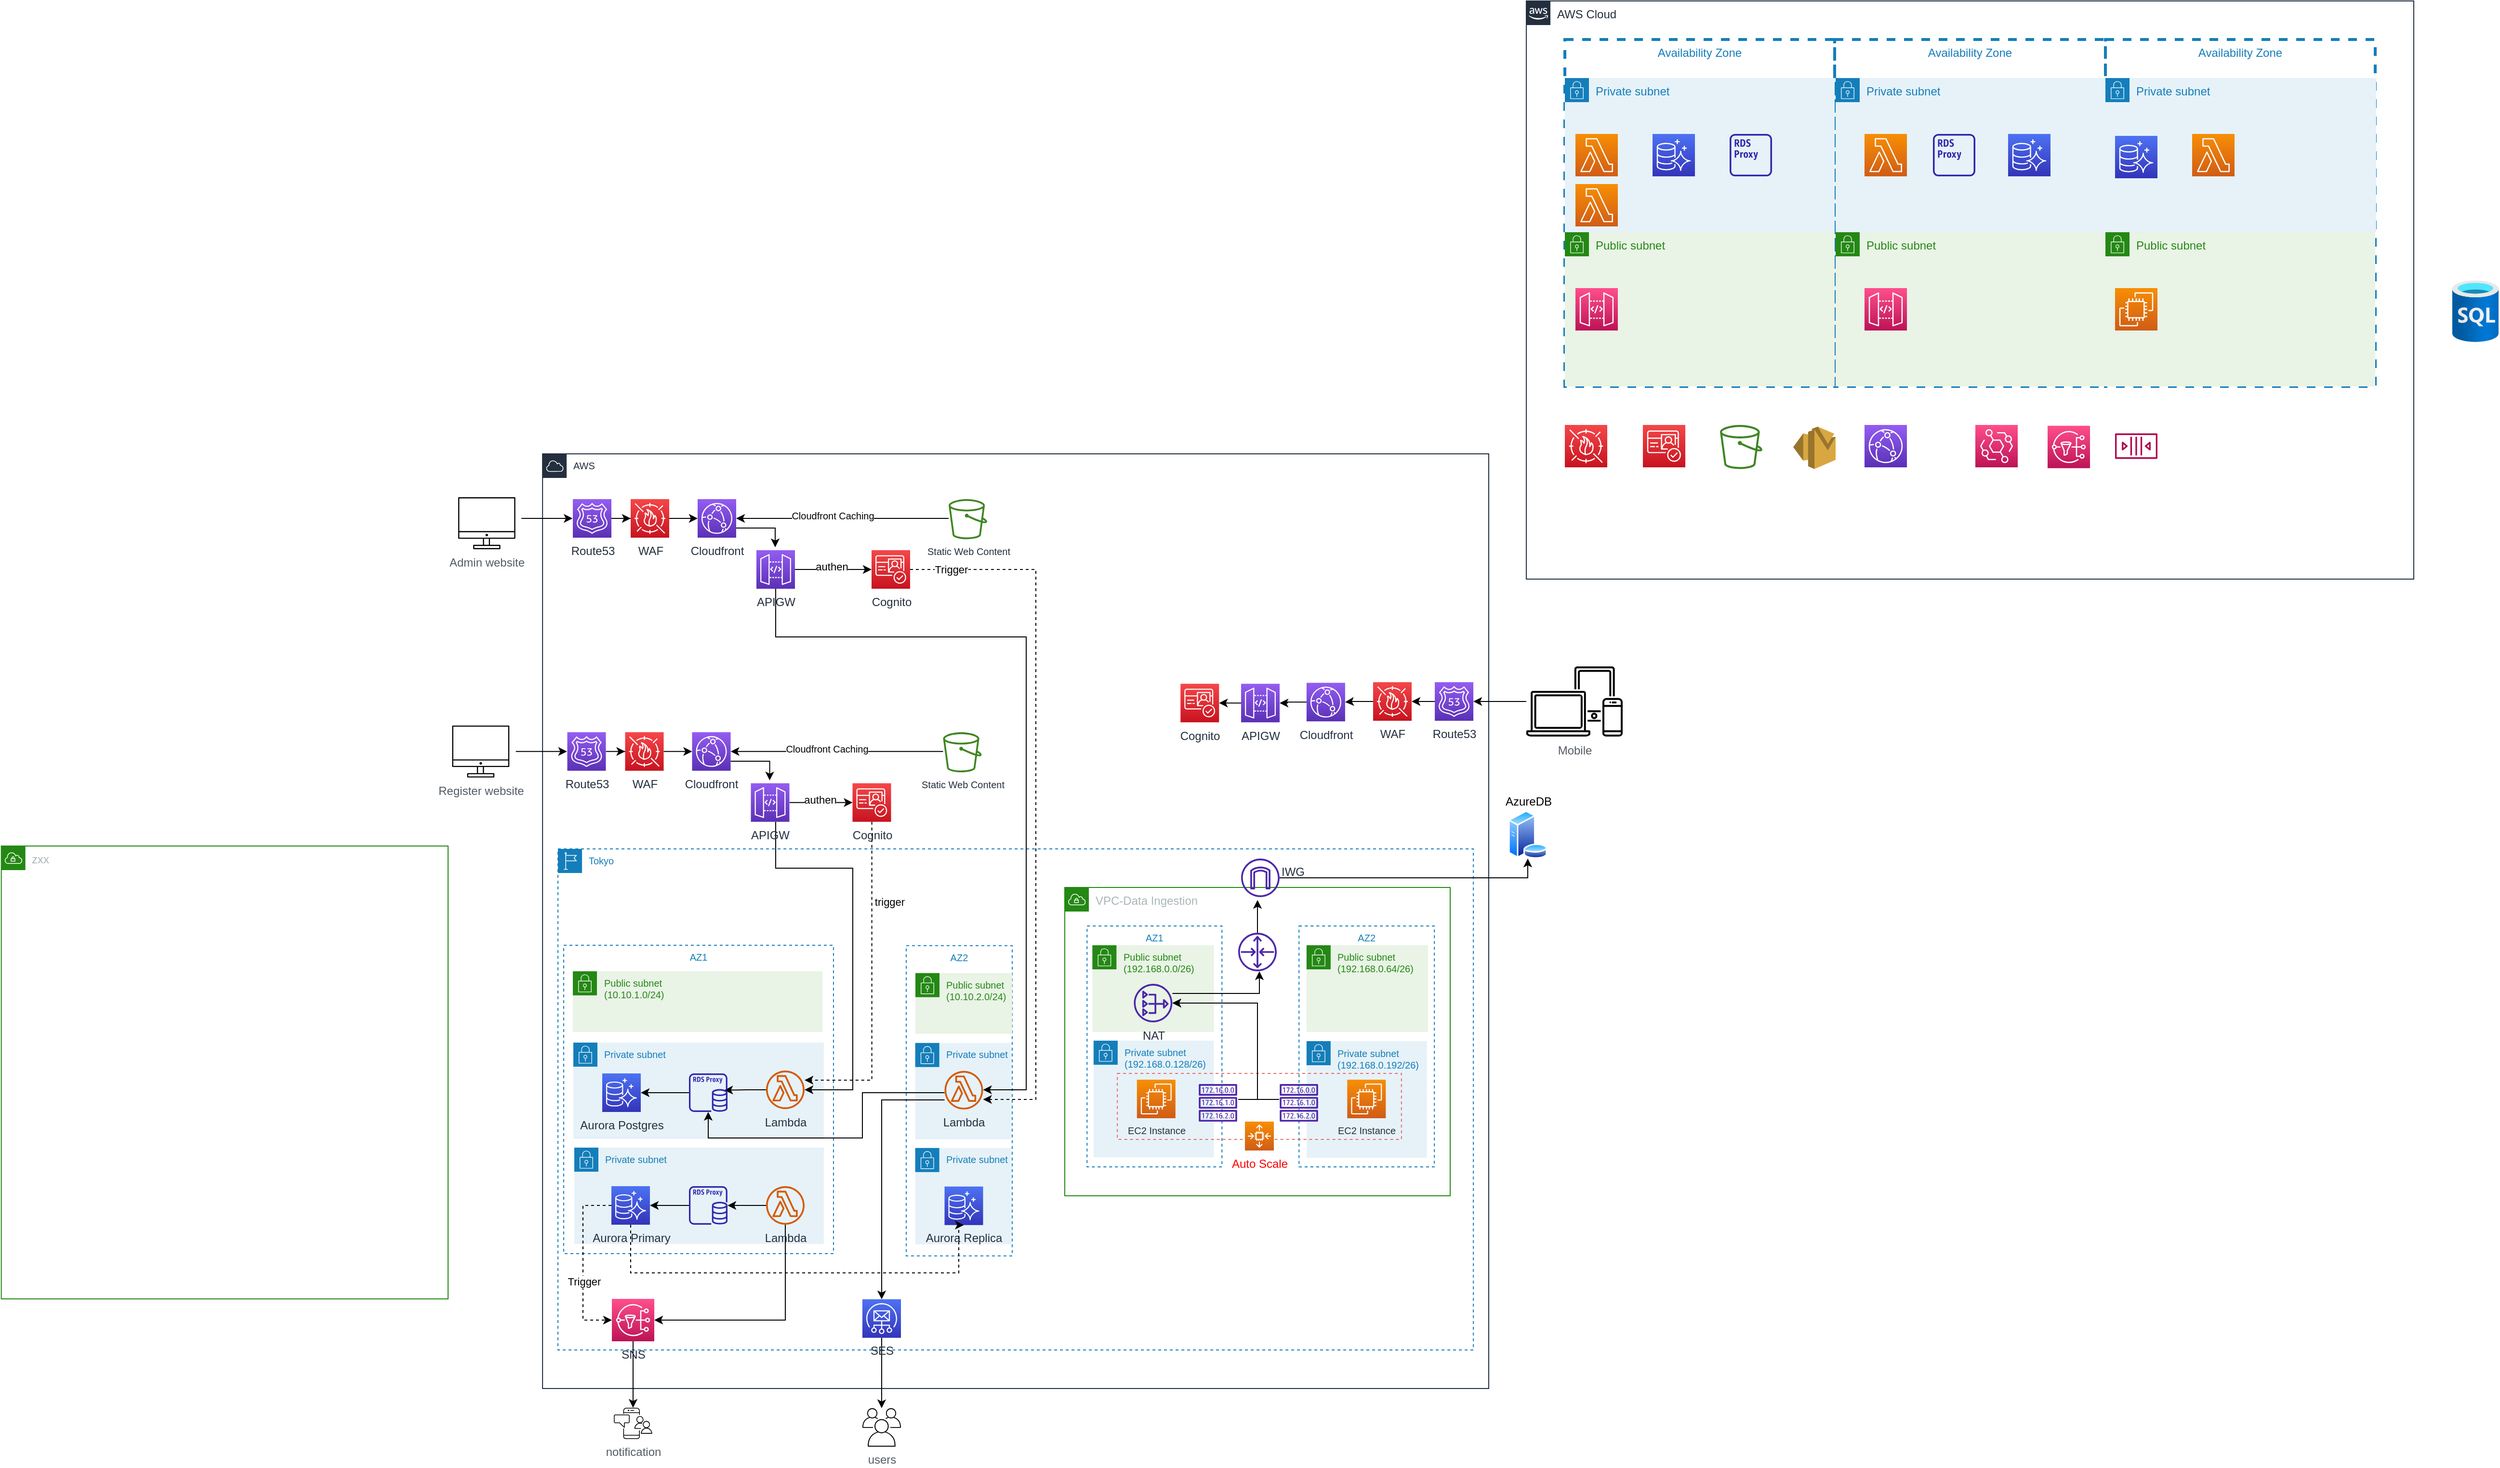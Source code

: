 <mxfile version="16.1.0" type="github">
  <diagram id="2hSW9WzXb2fy43kRYRb5" name="Page-1">
    <mxGraphModel dx="2152" dy="368" grid="1" gridSize="10" guides="1" tooltips="1" connect="1" arrows="1" fold="1" page="0" pageScale="1" pageWidth="827" pageHeight="1169" math="0" shadow="0">
      <root>
        <mxCell id="0" />
        <mxCell id="1" parent="0" />
        <mxCell id="uzvsBsuKQJrdJu88t_Hv-79" value="AWS" style="points=[[0,0],[0.25,0],[0.5,0],[0.75,0],[1,0],[1,0.25],[1,0.5],[1,0.75],[1,1],[0.75,1],[0.5,1],[0.25,1],[0,1],[0,0.75],[0,0.5],[0,0.25]];outlineConnect=0;gradientColor=none;html=1;whiteSpace=wrap;fontSize=10;fontStyle=0;shape=mxgraph.aws4.group;grIcon=mxgraph.aws4.group_aws_cloud;strokeColor=#232F3E;fillColor=none;verticalAlign=top;align=left;spacingLeft=30;fontColor=#232F3E;dashed=0;" vertex="1" parent="1">
          <mxGeometry x="-1021.93" y="750" width="981.93" height="970" as="geometry" />
        </mxCell>
        <mxCell id="uzvsBsuKQJrdJu88t_Hv-80" value="Tokyo" style="points=[[0,0],[0.25,0],[0.5,0],[0.75,0],[1,0],[1,0.25],[1,0.5],[1,0.75],[1,1],[0.75,1],[0.5,1],[0.25,1],[0,1],[0,0.75],[0,0.5],[0,0.25]];outlineConnect=0;gradientColor=none;html=1;whiteSpace=wrap;fontSize=10;fontStyle=0;shape=mxgraph.aws4.group;grIcon=mxgraph.aws4.group_region;strokeColor=#147EBA;fillColor=none;verticalAlign=top;align=left;spacingLeft=30;fontColor=#147EBA;dashed=1;" vertex="1" parent="1">
          <mxGeometry x="-1005.96" y="1160" width="950" height="520" as="geometry" />
        </mxCell>
        <mxCell id="uzvsBsuKQJrdJu88t_Hv-116" value="VPC-Data Ingestion" style="points=[[0,0],[0.25,0],[0.5,0],[0.75,0],[1,0],[1,0.25],[1,0.5],[1,0.75],[1,1],[0.75,1],[0.5,1],[0.25,1],[0,1],[0,0.75],[0,0.5],[0,0.25]];outlineConnect=0;gradientColor=none;html=1;whiteSpace=wrap;fontSize=12;fontStyle=0;shape=mxgraph.aws4.group;grIcon=mxgraph.aws4.group_vpc;strokeColor=#248814;fillColor=none;verticalAlign=top;align=left;spacingLeft=30;fontColor=#AAB7B8;dashed=0;" vertex="1" parent="1">
          <mxGeometry x="-480" y="1200" width="400" height="320" as="geometry" />
        </mxCell>
        <mxCell id="uzvsBsuKQJrdJu88t_Hv-118" value="AZ2" style="fillColor=none;strokeColor=#147EBA;dashed=1;verticalAlign=top;fontStyle=0;fontColor=#147EBA;fontSize=10;" vertex="1" parent="1">
          <mxGeometry x="-236.86" y="1240" width="140.43" height="250" as="geometry" />
        </mxCell>
        <mxCell id="uzvsBsuKQJrdJu88t_Hv-148" value="Private subnet&lt;br&gt;(192.168.0.192/26)" style="points=[[0,0],[0.25,0],[0.5,0],[0.75,0],[1,0],[1,0.25],[1,0.5],[1,0.75],[1,1],[0.75,1],[0.5,1],[0.25,1],[0,1],[0,0.75],[0,0.5],[0,0.25]];outlineConnect=0;gradientColor=none;html=1;whiteSpace=wrap;fontSize=10;fontStyle=0;shape=mxgraph.aws4.group;grIcon=mxgraph.aws4.group_security_group;grStroke=0;strokeColor=#147EBA;fillColor=#E6F2F8;verticalAlign=top;align=left;spacingLeft=30;fontColor=#147EBA;dashed=0;" vertex="1" parent="1">
          <mxGeometry x="-229.05" y="1359.5" width="124.81" height="121" as="geometry" />
        </mxCell>
        <mxCell id="uzvsBsuKQJrdJu88t_Hv-1" value="AWS Cloud" style="points=[[0,0],[0.25,0],[0.5,0],[0.75,0],[1,0],[1,0.25],[1,0.5],[1,0.75],[1,1],[0.75,1],[0.5,1],[0.25,1],[0,1],[0,0.75],[0,0.5],[0,0.25]];outlineConnect=0;gradientColor=none;html=1;whiteSpace=wrap;fontSize=12;fontStyle=0;container=1;pointerEvents=0;collapsible=0;recursiveResize=0;shape=mxgraph.aws4.group;grIcon=mxgraph.aws4.group_aws_cloud_alt;strokeColor=#232F3E;fillColor=none;verticalAlign=top;align=left;spacingLeft=30;fontColor=#232F3E;dashed=0;" vertex="1" parent="1">
          <mxGeometry x="-1" y="280" width="921" height="600" as="geometry" />
        </mxCell>
        <mxCell id="uzvsBsuKQJrdJu88t_Hv-2" value="Availability Zone" style="fillColor=none;strokeColor=#147EBA;dashed=1;verticalAlign=top;fontStyle=0;fontColor=#147EBA;strokeWidth=3;" vertex="1" parent="uzvsBsuKQJrdJu88t_Hv-1">
          <mxGeometry x="40" y="40" width="280" height="360" as="geometry" />
        </mxCell>
        <mxCell id="uzvsBsuKQJrdJu88t_Hv-19" value="Availability Zone" style="fillColor=none;strokeColor=#147EBA;dashed=1;verticalAlign=top;fontStyle=0;fontColor=#147EBA;strokeWidth=3;" vertex="1" parent="uzvsBsuKQJrdJu88t_Hv-1">
          <mxGeometry x="320" y="40" width="281" height="360" as="geometry" />
        </mxCell>
        <mxCell id="uzvsBsuKQJrdJu88t_Hv-20" value="Availability Zone" style="fillColor=none;strokeColor=#147EBA;dashed=1;verticalAlign=top;fontStyle=0;fontColor=#147EBA;strokeWidth=3;" vertex="1" parent="uzvsBsuKQJrdJu88t_Hv-1">
          <mxGeometry x="601" y="40" width="280" height="360" as="geometry" />
        </mxCell>
        <mxCell id="uzvsBsuKQJrdJu88t_Hv-13" value="Private subnet" style="points=[[0,0],[0.25,0],[0.5,0],[0.75,0],[1,0],[1,0.25],[1,0.5],[1,0.75],[1,1],[0.75,1],[0.5,1],[0.25,1],[0,1],[0,0.75],[0,0.5],[0,0.25]];outlineConnect=0;gradientColor=none;html=1;whiteSpace=wrap;fontSize=12;fontStyle=0;container=1;pointerEvents=0;collapsible=0;recursiveResize=0;shape=mxgraph.aws4.group;grIcon=mxgraph.aws4.group_security_group;grStroke=0;strokeColor=#147EBA;fillColor=#E6F2F8;verticalAlign=top;align=left;spacingLeft=30;fontColor=#147EBA;dashed=0;" vertex="1" parent="uzvsBsuKQJrdJu88t_Hv-1">
          <mxGeometry x="40" y="80" width="280" height="160" as="geometry" />
        </mxCell>
        <mxCell id="uzvsBsuKQJrdJu88t_Hv-26" value="Private subnet" style="points=[[0,0],[0.25,0],[0.5,0],[0.75,0],[1,0],[1,0.25],[1,0.5],[1,0.75],[1,1],[0.75,1],[0.5,1],[0.25,1],[0,1],[0,0.75],[0,0.5],[0,0.25]];outlineConnect=0;gradientColor=none;html=1;whiteSpace=wrap;fontSize=12;fontStyle=0;container=1;pointerEvents=0;collapsible=0;recursiveResize=0;shape=mxgraph.aws4.group;grIcon=mxgraph.aws4.group_security_group;grStroke=0;strokeColor=#147EBA;fillColor=#E6F2F8;verticalAlign=top;align=left;spacingLeft=30;fontColor=#147EBA;dashed=0;" vertex="1" parent="uzvsBsuKQJrdJu88t_Hv-1">
          <mxGeometry x="321" y="80" width="280" height="160" as="geometry" />
        </mxCell>
        <mxCell id="uzvsBsuKQJrdJu88t_Hv-28" value="" style="sketch=0;points=[[0,0,0],[0.25,0,0],[0.5,0,0],[0.75,0,0],[1,0,0],[0,1,0],[0.25,1,0],[0.5,1,0],[0.75,1,0],[1,1,0],[0,0.25,0],[0,0.5,0],[0,0.75,0],[1,0.25,0],[1,0.5,0],[1,0.75,0]];outlineConnect=0;fontColor=#232F3E;gradientColor=#F78E04;gradientDirection=north;fillColor=#D05C17;strokeColor=#ffffff;dashed=0;verticalLabelPosition=bottom;verticalAlign=top;align=center;html=1;fontSize=12;fontStyle=0;aspect=fixed;shape=mxgraph.aws4.resourceIcon;resIcon=mxgraph.aws4.lambda;" vertex="1" parent="uzvsBsuKQJrdJu88t_Hv-26">
          <mxGeometry x="30" y="58" width="44" height="44" as="geometry" />
        </mxCell>
        <mxCell id="uzvsBsuKQJrdJu88t_Hv-30" value="" style="sketch=0;points=[[0,0,0],[0.25,0,0],[0.5,0,0],[0.75,0,0],[1,0,0],[0,1,0],[0.25,1,0],[0.5,1,0],[0.75,1,0],[1,1,0],[0,0.25,0],[0,0.5,0],[0,0.75,0],[1,0.25,0],[1,0.5,0],[1,0.75,0]];outlineConnect=0;fontColor=#232F3E;gradientColor=#4D72F3;gradientDirection=north;fillColor=#3334B9;strokeColor=#ffffff;dashed=0;verticalLabelPosition=bottom;verticalAlign=top;align=center;html=1;fontSize=12;fontStyle=0;aspect=fixed;shape=mxgraph.aws4.resourceIcon;resIcon=mxgraph.aws4.aurora;" vertex="1" parent="uzvsBsuKQJrdJu88t_Hv-26">
          <mxGeometry x="179" y="58" width="44" height="44" as="geometry" />
        </mxCell>
        <mxCell id="uzvsBsuKQJrdJu88t_Hv-27" value="Private subnet" style="points=[[0,0],[0.25,0],[0.5,0],[0.75,0],[1,0],[1,0.25],[1,0.5],[1,0.75],[1,1],[0.75,1],[0.5,1],[0.25,1],[0,1],[0,0.75],[0,0.5],[0,0.25]];outlineConnect=0;gradientColor=none;html=1;whiteSpace=wrap;fontSize=12;fontStyle=0;container=1;pointerEvents=0;collapsible=0;recursiveResize=0;shape=mxgraph.aws4.group;grIcon=mxgraph.aws4.group_security_group;grStroke=0;strokeColor=#147EBA;fillColor=#E6F2F8;verticalAlign=top;align=left;spacingLeft=30;fontColor=#147EBA;dashed=0;strokeWidth=6;" vertex="1" parent="uzvsBsuKQJrdJu88t_Hv-1">
          <mxGeometry x="601" y="80" width="281" height="160" as="geometry" />
        </mxCell>
        <mxCell id="uzvsBsuKQJrdJu88t_Hv-31" value="" style="sketch=0;points=[[0,0,0],[0.25,0,0],[0.5,0,0],[0.75,0,0],[1,0,0],[0,1,0],[0.25,1,0],[0.5,1,0],[0.75,1,0],[1,1,0],[0,0.25,0],[0,0.5,0],[0,0.75,0],[1,0.25,0],[1,0.5,0],[1,0.75,0]];outlineConnect=0;fontColor=#232F3E;gradientColor=#4D72F3;gradientDirection=north;fillColor=#3334B9;strokeColor=#ffffff;dashed=0;verticalLabelPosition=bottom;verticalAlign=top;align=center;html=1;fontSize=12;fontStyle=0;aspect=fixed;shape=mxgraph.aws4.resourceIcon;resIcon=mxgraph.aws4.aurora;" vertex="1" parent="uzvsBsuKQJrdJu88t_Hv-27">
          <mxGeometry x="10" y="60" width="44" height="44" as="geometry" />
        </mxCell>
        <mxCell id="uzvsBsuKQJrdJu88t_Hv-77" value="" style="sketch=0;points=[[0,0,0],[0.25,0,0],[0.5,0,0],[0.75,0,0],[1,0,0],[0,1,0],[0.25,1,0],[0.5,1,0],[0.75,1,0],[1,1,0],[0,0.25,0],[0,0.5,0],[0,0.75,0],[1,0.25,0],[1,0.5,0],[1,0.75,0]];outlineConnect=0;fontColor=#232F3E;gradientColor=#F78E04;gradientDirection=north;fillColor=#D05C17;strokeColor=#ffffff;dashed=0;verticalLabelPosition=bottom;verticalAlign=top;align=center;html=1;fontSize=12;fontStyle=0;aspect=fixed;shape=mxgraph.aws4.resourceIcon;resIcon=mxgraph.aws4.lambda;" vertex="1" parent="uzvsBsuKQJrdJu88t_Hv-27">
          <mxGeometry x="90" y="58" width="44" height="44" as="geometry" />
        </mxCell>
        <mxCell id="uzvsBsuKQJrdJu88t_Hv-16" value="" style="sketch=0;points=[[0,0,0],[0.25,0,0],[0.5,0,0],[0.75,0,0],[1,0,0],[0,1,0],[0.25,1,0],[0.5,1,0],[0.75,1,0],[1,1,0],[0,0.25,0],[0,0.5,0],[0,0.75,0],[1,0.25,0],[1,0.5,0],[1,0.75,0]];outlineConnect=0;fontColor=#232F3E;gradientColor=#F78E04;gradientDirection=north;fillColor=#D05C17;strokeColor=#ffffff;dashed=0;verticalLabelPosition=bottom;verticalAlign=top;align=center;html=1;fontSize=12;fontStyle=0;aspect=fixed;shape=mxgraph.aws4.resourceIcon;resIcon=mxgraph.aws4.lambda;" vertex="1" parent="uzvsBsuKQJrdJu88t_Hv-1">
          <mxGeometry x="51" y="138" width="44" height="44" as="geometry" />
        </mxCell>
        <mxCell id="uzvsBsuKQJrdJu88t_Hv-18" value="" style="sketch=0;outlineConnect=0;fontColor=#232F3E;gradientColor=none;fillColor=#2E27AD;strokeColor=none;dashed=0;verticalLabelPosition=bottom;verticalAlign=top;align=center;html=1;fontSize=12;fontStyle=0;aspect=fixed;pointerEvents=1;shape=mxgraph.aws4.rds_proxy_alt;" vertex="1" parent="uzvsBsuKQJrdJu88t_Hv-1">
          <mxGeometry x="211" y="138" width="44" height="44" as="geometry" />
        </mxCell>
        <mxCell id="uzvsBsuKQJrdJu88t_Hv-17" value="" style="sketch=0;points=[[0,0,0],[0.25,0,0],[0.5,0,0],[0.75,0,0],[1,0,0],[0,1,0],[0.25,1,0],[0.5,1,0],[0.75,1,0],[1,1,0],[0,0.25,0],[0,0.5,0],[0,0.75,0],[1,0.25,0],[1,0.5,0],[1,0.75,0]];outlineConnect=0;fontColor=#232F3E;gradientColor=#4D72F3;gradientDirection=north;fillColor=#3334B9;strokeColor=#ffffff;dashed=0;verticalLabelPosition=bottom;verticalAlign=top;align=center;html=1;fontSize=12;fontStyle=0;aspect=fixed;shape=mxgraph.aws4.resourceIcon;resIcon=mxgraph.aws4.aurora;" vertex="1" parent="uzvsBsuKQJrdJu88t_Hv-1">
          <mxGeometry x="131" y="138" width="44" height="44" as="geometry" />
        </mxCell>
        <mxCell id="uzvsBsuKQJrdJu88t_Hv-29" value="" style="sketch=0;outlineConnect=0;fontColor=#232F3E;gradientColor=none;fillColor=#2E27AD;strokeColor=none;dashed=0;verticalLabelPosition=bottom;verticalAlign=top;align=center;html=1;fontSize=12;fontStyle=0;aspect=fixed;pointerEvents=1;shape=mxgraph.aws4.rds_proxy_alt;" vertex="1" parent="uzvsBsuKQJrdJu88t_Hv-1">
          <mxGeometry x="422" y="138" width="44" height="44" as="geometry" />
        </mxCell>
        <mxCell id="uzvsBsuKQJrdJu88t_Hv-32" value="Public subnet" style="points=[[0,0],[0.25,0],[0.5,0],[0.75,0],[1,0],[1,0.25],[1,0.5],[1,0.75],[1,1],[0.75,1],[0.5,1],[0.25,1],[0,1],[0,0.75],[0,0.5],[0,0.25]];outlineConnect=0;gradientColor=none;html=1;whiteSpace=wrap;fontSize=12;fontStyle=0;container=1;pointerEvents=0;collapsible=0;recursiveResize=0;shape=mxgraph.aws4.group;grIcon=mxgraph.aws4.group_security_group;grStroke=0;strokeColor=#248814;fillColor=#E9F3E6;verticalAlign=top;align=left;spacingLeft=30;fontColor=#248814;dashed=0;" vertex="1" parent="uzvsBsuKQJrdJu88t_Hv-1">
          <mxGeometry x="40" y="240" width="280" height="160" as="geometry" />
        </mxCell>
        <mxCell id="uzvsBsuKQJrdJu88t_Hv-33" value="" style="sketch=0;points=[[0,0,0],[0.25,0,0],[0.5,0,0],[0.75,0,0],[1,0,0],[0,1,0],[0.25,1,0],[0.5,1,0],[0.75,1,0],[1,1,0],[0,0.25,0],[0,0.5,0],[0,0.75,0],[1,0.25,0],[1,0.5,0],[1,0.75,0]];outlineConnect=0;fontColor=#232F3E;gradientColor=#FF4F8B;gradientDirection=north;fillColor=#BC1356;strokeColor=#ffffff;dashed=0;verticalLabelPosition=bottom;verticalAlign=top;align=center;html=1;fontSize=12;fontStyle=0;aspect=fixed;shape=mxgraph.aws4.resourceIcon;resIcon=mxgraph.aws4.api_gateway;" vertex="1" parent="uzvsBsuKQJrdJu88t_Hv-1">
          <mxGeometry x="51" y="298" width="44" height="44" as="geometry" />
        </mxCell>
        <mxCell id="uzvsBsuKQJrdJu88t_Hv-34" value="Public subnet" style="points=[[0,0],[0.25,0],[0.5,0],[0.75,0],[1,0],[1,0.25],[1,0.5],[1,0.75],[1,1],[0.75,1],[0.5,1],[0.25,1],[0,1],[0,0.75],[0,0.5],[0,0.25]];outlineConnect=0;gradientColor=none;html=1;whiteSpace=wrap;fontSize=12;fontStyle=0;container=1;pointerEvents=0;collapsible=0;recursiveResize=0;shape=mxgraph.aws4.group;grIcon=mxgraph.aws4.group_security_group;grStroke=0;strokeColor=#248814;fillColor=#E9F3E6;verticalAlign=top;align=left;spacingLeft=30;fontColor=#248814;dashed=0;" vertex="1" parent="uzvsBsuKQJrdJu88t_Hv-1">
          <mxGeometry x="321" y="240" width="280" height="160" as="geometry" />
        </mxCell>
        <mxCell id="uzvsBsuKQJrdJu88t_Hv-35" value="" style="sketch=0;points=[[0,0,0],[0.25,0,0],[0.5,0,0],[0.75,0,0],[1,0,0],[0,1,0],[0.25,1,0],[0.5,1,0],[0.75,1,0],[1,1,0],[0,0.25,0],[0,0.5,0],[0,0.75,0],[1,0.25,0],[1,0.5,0],[1,0.75,0]];outlineConnect=0;fontColor=#232F3E;gradientColor=#FF4F8B;gradientDirection=north;fillColor=#BC1356;strokeColor=#ffffff;dashed=0;verticalLabelPosition=bottom;verticalAlign=top;align=center;html=1;fontSize=12;fontStyle=0;aspect=fixed;shape=mxgraph.aws4.resourceIcon;resIcon=mxgraph.aws4.api_gateway;" vertex="1" parent="uzvsBsuKQJrdJu88t_Hv-34">
          <mxGeometry x="30" y="58" width="44" height="44" as="geometry" />
        </mxCell>
        <mxCell id="uzvsBsuKQJrdJu88t_Hv-37" value="" style="sketch=0;points=[[0,0,0],[0.25,0,0],[0.5,0,0],[0.75,0,0],[1,0,0],[0,1,0],[0.25,1,0],[0.5,1,0],[0.75,1,0],[1,1,0],[0,0.25,0],[0,0.5,0],[0,0.75,0],[1,0.25,0],[1,0.5,0],[1,0.75,0]];outlineConnect=0;fontColor=#232F3E;gradientColor=#F54749;gradientDirection=north;fillColor=#C7131F;strokeColor=#ffffff;dashed=0;verticalLabelPosition=bottom;verticalAlign=top;align=center;html=1;fontSize=12;fontStyle=0;aspect=fixed;shape=mxgraph.aws4.resourceIcon;resIcon=mxgraph.aws4.waf;" vertex="1" parent="uzvsBsuKQJrdJu88t_Hv-1">
          <mxGeometry x="40" y="440" width="44" height="44" as="geometry" />
        </mxCell>
        <mxCell id="uzvsBsuKQJrdJu88t_Hv-36" value="" style="sketch=0;points=[[0,0,0],[0.25,0,0],[0.5,0,0],[0.75,0,0],[1,0,0],[0,1,0],[0.25,1,0],[0.5,1,0],[0.75,1,0],[1,1,0],[0,0.25,0],[0,0.5,0],[0,0.75,0],[1,0.25,0],[1,0.5,0],[1,0.75,0]];outlineConnect=0;fontColor=#232F3E;gradientColor=#F54749;gradientDirection=north;fillColor=#C7131F;strokeColor=#ffffff;dashed=0;verticalLabelPosition=bottom;verticalAlign=top;align=center;html=1;fontSize=12;fontStyle=0;aspect=fixed;shape=mxgraph.aws4.resourceIcon;resIcon=mxgraph.aws4.cognito;" vertex="1" parent="uzvsBsuKQJrdJu88t_Hv-1">
          <mxGeometry x="121" y="440" width="44" height="44" as="geometry" />
        </mxCell>
        <mxCell id="uzvsBsuKQJrdJu88t_Hv-38" value="" style="sketch=0;outlineConnect=0;fontColor=#232F3E;gradientColor=none;fillColor=#3F8624;strokeColor=none;dashed=0;verticalLabelPosition=bottom;verticalAlign=top;align=center;html=1;fontSize=12;fontStyle=0;aspect=fixed;pointerEvents=1;shape=mxgraph.aws4.bucket;" vertex="1" parent="uzvsBsuKQJrdJu88t_Hv-1">
          <mxGeometry x="201" y="440" width="44" height="45.76" as="geometry" />
        </mxCell>
        <mxCell id="uzvsBsuKQJrdJu88t_Hv-40" value="" style="outlineConnect=0;dashed=0;verticalLabelPosition=bottom;verticalAlign=top;align=center;html=1;shape=mxgraph.aws3.ses;fillColor=#D9A741;gradientColor=none;strokeColor=default;strokeWidth=3;" vertex="1" parent="uzvsBsuKQJrdJu88t_Hv-1">
          <mxGeometry x="277" y="441.76" width="44" height="44" as="geometry" />
        </mxCell>
        <mxCell id="uzvsBsuKQJrdJu88t_Hv-42" value="" style="sketch=0;points=[[0,0,0],[0.25,0,0],[0.5,0,0],[0.75,0,0],[1,0,0],[0,1,0],[0.25,1,0],[0.5,1,0],[0.75,1,0],[1,1,0],[0,0.25,0],[0,0.5,0],[0,0.75,0],[1,0.25,0],[1,0.5,0],[1,0.75,0]];outlineConnect=0;fontColor=#232F3E;gradientColor=#F78E04;gradientDirection=north;fillColor=#D05C17;strokeColor=#ffffff;dashed=0;verticalLabelPosition=bottom;verticalAlign=top;align=center;html=1;fontSize=12;fontStyle=0;aspect=fixed;shape=mxgraph.aws4.resourceIcon;resIcon=mxgraph.aws4.lambda;" vertex="1" parent="uzvsBsuKQJrdJu88t_Hv-1">
          <mxGeometry x="51" y="190" width="44" height="44" as="geometry" />
        </mxCell>
        <mxCell id="uzvsBsuKQJrdJu88t_Hv-43" value="" style="sketch=0;points=[[0,0,0],[0.25,0,0],[0.5,0,0],[0.75,0,0],[1,0,0],[0,1,0],[0.25,1,0],[0.5,1,0],[0.75,1,0],[1,1,0],[0,0.25,0],[0,0.5,0],[0,0.75,0],[1,0.25,0],[1,0.5,0],[1,0.75,0]];outlineConnect=0;fontColor=#232F3E;gradientColor=#945DF2;gradientDirection=north;fillColor=#5A30B5;strokeColor=#ffffff;dashed=0;verticalLabelPosition=bottom;verticalAlign=top;align=center;html=1;fontSize=12;fontStyle=0;aspect=fixed;shape=mxgraph.aws4.resourceIcon;resIcon=mxgraph.aws4.cloudfront;" vertex="1" parent="uzvsBsuKQJrdJu88t_Hv-1">
          <mxGeometry x="351" y="440" width="44" height="44" as="geometry" />
        </mxCell>
        <mxCell id="uzvsBsuKQJrdJu88t_Hv-44" value="" style="sketch=0;points=[[0,0,0],[0.25,0,0],[0.5,0,0],[0.75,0,0],[1,0,0],[0,1,0],[0.25,1,0],[0.5,1,0],[0.75,1,0],[1,1,0],[0,0.25,0],[0,0.5,0],[0,0.75,0],[1,0.25,0],[1,0.5,0],[1,0.75,0]];outlineConnect=0;fontColor=#232F3E;gradientColor=#FF4F8B;gradientDirection=north;fillColor=#BC1356;strokeColor=#ffffff;dashed=0;verticalLabelPosition=bottom;verticalAlign=top;align=center;html=1;fontSize=12;fontStyle=0;aspect=fixed;shape=mxgraph.aws4.resourceIcon;resIcon=mxgraph.aws4.eventbridge;" vertex="1" parent="uzvsBsuKQJrdJu88t_Hv-1">
          <mxGeometry x="466" y="440" width="44" height="44" as="geometry" />
        </mxCell>
        <mxCell id="uzvsBsuKQJrdJu88t_Hv-46" value="Public subnet" style="points=[[0,0],[0.25,0],[0.5,0],[0.75,0],[1,0],[1,0.25],[1,0.5],[1,0.75],[1,1],[0.75,1],[0.5,1],[0.25,1],[0,1],[0,0.75],[0,0.5],[0,0.25]];outlineConnect=0;gradientColor=none;html=1;whiteSpace=wrap;fontSize=12;fontStyle=0;container=1;pointerEvents=0;collapsible=0;recursiveResize=0;shape=mxgraph.aws4.group;grIcon=mxgraph.aws4.group_security_group;grStroke=0;strokeColor=#248814;fillColor=#E9F3E6;verticalAlign=top;align=left;spacingLeft=30;fontColor=#248814;dashed=0;strokeWidth=8;" vertex="1" parent="uzvsBsuKQJrdJu88t_Hv-1">
          <mxGeometry x="601" y="240" width="280" height="160" as="geometry" />
        </mxCell>
        <mxCell id="uzvsBsuKQJrdJu88t_Hv-47" value="" style="sketch=0;points=[[0,0,0],[0.25,0,0],[0.5,0,0],[0.75,0,0],[1,0,0],[0,1,0],[0.25,1,0],[0.5,1,0],[0.75,1,0],[1,1,0],[0,0.25,0],[0,0.5,0],[0,0.75,0],[1,0.25,0],[1,0.5,0],[1,0.75,0]];outlineConnect=0;fontColor=#232F3E;gradientColor=#F78E04;gradientDirection=north;fillColor=#D05C17;strokeColor=#ffffff;dashed=0;verticalLabelPosition=bottom;verticalAlign=top;align=center;html=1;fontSize=12;fontStyle=0;aspect=fixed;shape=mxgraph.aws4.resourceIcon;resIcon=mxgraph.aws4.ec2;" vertex="1" parent="uzvsBsuKQJrdJu88t_Hv-46">
          <mxGeometry x="10" y="58" width="44" height="44" as="geometry" />
        </mxCell>
        <mxCell id="uzvsBsuKQJrdJu88t_Hv-45" value="" style="sketch=0;outlineConnect=0;fontColor=#232F3E;gradientColor=none;fillColor=#B0084D;strokeColor=none;dashed=0;verticalLabelPosition=bottom;verticalAlign=top;align=center;html=1;fontSize=12;fontStyle=0;aspect=fixed;pointerEvents=1;shape=mxgraph.aws4.queue;" vertex="1" parent="uzvsBsuKQJrdJu88t_Hv-1">
          <mxGeometry x="611" y="448.74" width="44" height="26.51" as="geometry" />
        </mxCell>
        <mxCell id="uzvsBsuKQJrdJu88t_Hv-78" value="" style="sketch=0;points=[[0,0,0],[0.25,0,0],[0.5,0,0],[0.75,0,0],[1,0,0],[0,1,0],[0.25,1,0],[0.5,1,0],[0.75,1,0],[1,1,0],[0,0.25,0],[0,0.5,0],[0,0.75,0],[1,0.25,0],[1,0.5,0],[1,0.75,0]];outlineConnect=0;fontColor=#232F3E;gradientColor=#FF4F8B;gradientDirection=north;fillColor=#BC1356;strokeColor=#ffffff;dashed=0;verticalLabelPosition=bottom;verticalAlign=top;align=center;html=1;fontSize=12;fontStyle=0;aspect=fixed;shape=mxgraph.aws4.resourceIcon;resIcon=mxgraph.aws4.sns;" vertex="1" parent="uzvsBsuKQJrdJu88t_Hv-1">
          <mxGeometry x="541" y="440.88" width="44" height="44" as="geometry" />
        </mxCell>
        <mxCell id="uzvsBsuKQJrdJu88t_Hv-48" value="" style="aspect=fixed;html=1;points=[];align=center;image;fontSize=12;image=img/lib/azure2/databases/SQL_Database.svg;strokeColor=default;strokeWidth=3;fillColor=none;" vertex="1" parent="1">
          <mxGeometry x="960" y="570" width="48" height="64" as="geometry" />
        </mxCell>
        <mxCell id="uzvsBsuKQJrdJu88t_Hv-81" value="zxx" style="points=[[0,0],[0.25,0],[0.5,0],[0.75,0],[1,0],[1,0.25],[1,0.5],[1,0.75],[1,1],[0.75,1],[0.5,1],[0.25,1],[0,1],[0,0.75],[0,0.5],[0,0.25]];outlineConnect=0;gradientColor=none;html=1;whiteSpace=wrap;fontSize=12;fontStyle=0;shape=mxgraph.aws4.group;grIcon=mxgraph.aws4.group_vpc;strokeColor=#248814;fillColor=none;verticalAlign=top;align=left;spacingLeft=30;fontColor=#AAB7B8;dashed=0;" vertex="1" parent="1">
          <mxGeometry x="-1583.64" y="1157" width="463.64" height="470" as="geometry" />
        </mxCell>
        <mxCell id="uzvsBsuKQJrdJu88t_Hv-82" value="AZ1" style="fillColor=none;strokeColor=#147EBA;dashed=1;verticalAlign=top;fontStyle=0;fontColor=#147EBA;fontSize=10;" vertex="1" parent="1">
          <mxGeometry x="-1000" y="1260" width="280" height="320" as="geometry" />
        </mxCell>
        <mxCell id="uzvsBsuKQJrdJu88t_Hv-83" value="Private subnet" style="points=[[0,0],[0.25,0],[0.5,0],[0.75,0],[1,0],[1,0.25],[1,0.5],[1,0.75],[1,1],[0.75,1],[0.5,1],[0.25,1],[0,1],[0,0.75],[0,0.5],[0,0.25]];outlineConnect=0;gradientColor=none;html=1;whiteSpace=wrap;fontSize=10;fontStyle=0;shape=mxgraph.aws4.group;grIcon=mxgraph.aws4.group_security_group;grStroke=0;strokeColor=#147EBA;fillColor=#E6F2F8;verticalAlign=top;align=left;spacingLeft=30;fontColor=#147EBA;dashed=0;" vertex="1" parent="1">
          <mxGeometry x="-990" y="1361" width="260" height="100" as="geometry" />
        </mxCell>
        <mxCell id="uzvsBsuKQJrdJu88t_Hv-84" value="AZ2" style="fillColor=none;strokeColor=#147EBA;dashed=1;verticalAlign=top;fontStyle=0;fontColor=#147EBA;fontSize=10;" vertex="1" parent="1">
          <mxGeometry x="-644.52" y="1260.43" width="110" height="322" as="geometry" />
        </mxCell>
        <mxCell id="uzvsBsuKQJrdJu88t_Hv-89" value="Public subnet&lt;br style=&quot;font-size: 10px;&quot;&gt;(10.10.1.0/24)" style="points=[[0,0],[0.25,0],[0.5,0],[0.75,0],[1,0],[1,0.25],[1,0.5],[1,0.75],[1,1],[0.75,1],[0.5,1],[0.25,1],[0,1],[0,0.75],[0,0.5],[0,0.25]];outlineConnect=0;gradientColor=none;html=1;whiteSpace=wrap;fontSize=10;fontStyle=0;shape=mxgraph.aws4.group;grIcon=mxgraph.aws4.group_security_group;grStroke=0;strokeColor=#248814;fillColor=#E9F3E6;verticalAlign=top;align=left;spacingLeft=30;fontColor=#248814;dashed=0;" vertex="1" parent="1">
          <mxGeometry x="-990.5" y="1287" width="259" height="63" as="geometry" />
        </mxCell>
        <mxCell id="uzvsBsuKQJrdJu88t_Hv-90" value="Public subnet&lt;br style=&quot;font-size: 10px;&quot;&gt;(10.10.2.0/24)" style="points=[[0,0],[0.25,0],[0.5,0],[0.75,0],[1,0],[1,0.25],[1,0.5],[1,0.75],[1,1],[0.75,1],[0.5,1],[0.25,1],[0,1],[0,0.75],[0,0.5],[0,0.25]];outlineConnect=0;gradientColor=none;html=1;whiteSpace=wrap;fontSize=10;fontStyle=0;shape=mxgraph.aws4.group;grIcon=mxgraph.aws4.group_security_group;grStroke=0;strokeColor=#248814;fillColor=#E9F3E6;verticalAlign=top;align=left;spacingLeft=30;fontColor=#248814;dashed=0;" vertex="1" parent="1">
          <mxGeometry x="-634.99" y="1288.93" width="100.47" height="63" as="geometry" />
        </mxCell>
        <mxCell id="uzvsBsuKQJrdJu88t_Hv-91" value="Private subnet" style="points=[[0,0],[0.25,0],[0.5,0],[0.75,0],[1,0],[1,0.25],[1,0.5],[1,0.75],[1,1],[0.75,1],[0.5,1],[0.25,1],[0,1],[0,0.75],[0,0.5],[0,0.25]];outlineConnect=0;gradientColor=none;html=1;whiteSpace=wrap;fontSize=10;fontStyle=0;shape=mxgraph.aws4.group;grIcon=mxgraph.aws4.group_security_group;grStroke=0;strokeColor=#147EBA;fillColor=#E6F2F8;verticalAlign=top;align=left;spacingLeft=30;fontColor=#147EBA;dashed=0;" vertex="1" parent="1">
          <mxGeometry x="-635.17" y="1361.43" width="100" height="100" as="geometry" />
        </mxCell>
        <mxCell id="uzvsBsuKQJrdJu88t_Hv-94" style="edgeStyle=orthogonalEdgeStyle;rounded=0;orthogonalLoop=1;jettySize=auto;html=1;fontSize=10;strokeColor=#000000;" edge="1" parent="1" source="uzvsBsuKQJrdJu88t_Hv-95">
          <mxGeometry relative="1" as="geometry">
            <Array as="points">
              <mxPoint x="-787.18" y="1068.93" />
            </Array>
            <mxPoint x="-786.25" y="1088.93" as="targetPoint" />
          </mxGeometry>
        </mxCell>
        <mxCell id="uzvsBsuKQJrdJu88t_Hv-95" value="Cloudfront" style="sketch=0;points=[[0,0,0],[0.25,0,0],[0.5,0,0],[0.75,0,0],[1,0,0],[0,1,0],[0.25,1,0],[0.5,1,0],[0.75,1,0],[1,1,0],[0,0.25,0],[0,0.5,0],[0,0.75,0],[1,0.25,0],[1,0.5,0],[1,0.75,0]];outlineConnect=0;fontColor=#232F3E;gradientColor=#945DF2;gradientDirection=north;fillColor=#5A30B5;strokeColor=#ffffff;dashed=0;verticalLabelPosition=bottom;verticalAlign=top;align=center;html=1;fontSize=12;fontStyle=0;aspect=fixed;shape=mxgraph.aws4.resourceIcon;resIcon=mxgraph.aws4.cloudfront;" vertex="1" parent="1">
          <mxGeometry x="-866.75" y="1038.93" width="40" height="40" as="geometry" />
        </mxCell>
        <mxCell id="uzvsBsuKQJrdJu88t_Hv-96" style="edgeStyle=orthogonalEdgeStyle;rounded=0;orthogonalLoop=1;jettySize=auto;html=1;entryX=1;entryY=0.5;entryDx=0;entryDy=0;entryPerimeter=0;fontSize=10;strokeColor=#000000;" edge="1" parent="1" source="uzvsBsuKQJrdJu88t_Hv-103" target="uzvsBsuKQJrdJu88t_Hv-95">
          <mxGeometry relative="1" as="geometry">
            <Array as="points">
              <mxPoint x="-627.25" y="1058.93" />
            </Array>
          </mxGeometry>
        </mxCell>
        <mxCell id="uzvsBsuKQJrdJu88t_Hv-97" value="Cloudfront Caching" style="edgeLabel;html=1;align=center;verticalAlign=middle;resizable=0;points=[];fontSize=10;" vertex="1" connectable="0" parent="uzvsBsuKQJrdJu88t_Hv-96">
          <mxGeometry x="0.097" y="-3" relative="1" as="geometry">
            <mxPoint as="offset" />
          </mxGeometry>
        </mxCell>
        <mxCell id="uzvsBsuKQJrdJu88t_Hv-98" style="edgeStyle=orthogonalEdgeStyle;rounded=0;orthogonalLoop=1;jettySize=auto;html=1;entryX=0.29;entryY=0.5;entryDx=0;entryDy=0;entryPerimeter=0;fontSize=10;strokeColor=#000000;" edge="1" parent="1">
          <mxGeometry relative="1" as="geometry">
            <mxPoint x="-1049.68" y="1058.93" as="sourcePoint" />
            <mxPoint x="-996.58" y="1058.93" as="targetPoint" />
          </mxGeometry>
        </mxCell>
        <mxCell id="uzvsBsuKQJrdJu88t_Hv-103" value="Static Web Content" style="sketch=0;outlineConnect=0;fontColor=#232F3E;gradientColor=none;fillColor=#3F8624;strokeColor=none;dashed=0;verticalLabelPosition=bottom;verticalAlign=top;align=center;html=1;fontSize=10;fontStyle=0;aspect=fixed;pointerEvents=1;shape=mxgraph.aws4.bucket;" vertex="1" parent="1">
          <mxGeometry x="-606.25" y="1038.93" width="40" height="41.6" as="geometry" />
        </mxCell>
        <mxCell id="uzvsBsuKQJrdJu88t_Hv-167" style="edgeStyle=orthogonalEdgeStyle;rounded=0;orthogonalLoop=1;jettySize=auto;html=1;entryX=0;entryY=0.5;entryDx=0;entryDy=0;entryPerimeter=0;" edge="1" parent="1" source="uzvsBsuKQJrdJu88t_Hv-106" target="uzvsBsuKQJrdJu88t_Hv-166">
          <mxGeometry relative="1" as="geometry" />
        </mxCell>
        <mxCell id="uzvsBsuKQJrdJu88t_Hv-168" value="authen" style="edgeLabel;html=1;align=center;verticalAlign=middle;resizable=0;points=[];" vertex="1" connectable="0" parent="uzvsBsuKQJrdJu88t_Hv-167">
          <mxGeometry x="-0.044" y="3" relative="1" as="geometry">
            <mxPoint as="offset" />
          </mxGeometry>
        </mxCell>
        <mxCell id="uzvsBsuKQJrdJu88t_Hv-177" style="edgeStyle=orthogonalEdgeStyle;rounded=0;orthogonalLoop=1;jettySize=auto;html=1;" edge="1" parent="1" source="uzvsBsuKQJrdJu88t_Hv-106" target="uzvsBsuKQJrdJu88t_Hv-114">
          <mxGeometry relative="1" as="geometry">
            <Array as="points">
              <mxPoint x="-780" y="1180" />
              <mxPoint x="-700" y="1180" />
              <mxPoint x="-700" y="1410" />
            </Array>
          </mxGeometry>
        </mxCell>
        <mxCell id="uzvsBsuKQJrdJu88t_Hv-106" value="APIGW" style="sketch=0;points=[[0,0,0],[0.25,0,0],[0.5,0,0],[0.75,0,0],[1,0,0],[0,1,0],[0.25,1,0],[0.5,1,0],[0.75,1,0],[1,1,0],[0,0.25,0],[0,0.5,0],[0,0.75,0],[1,0.25,0],[1,0.5,0],[1,0.75,0]];outlineConnect=0;fontColor=#232F3E;gradientColor=#945DF2;gradientDirection=north;fillColor=#5A30B5;strokeColor=#ffffff;dashed=0;verticalLabelPosition=bottom;verticalAlign=top;align=center;html=1;fontSize=12;fontStyle=0;aspect=fixed;shape=mxgraph.aws4.resourceIcon;resIcon=mxgraph.aws4.api_gateway;" vertex="1" parent="1">
          <mxGeometry x="-805.75" y="1091.93" width="40" height="40" as="geometry" />
        </mxCell>
        <mxCell id="uzvsBsuKQJrdJu88t_Hv-109" value="Private subnet" style="points=[[0,0],[0.25,0],[0.5,0],[0.75,0],[1,0],[1,0.25],[1,0.5],[1,0.75],[1,1],[0.75,1],[0.5,1],[0.25,1],[0,1],[0,0.75],[0,0.5],[0,0.25]];outlineConnect=0;gradientColor=none;html=1;whiteSpace=wrap;fontSize=10;fontStyle=0;shape=mxgraph.aws4.group;grIcon=mxgraph.aws4.group_security_group;grStroke=0;strokeColor=#147EBA;fillColor=#E6F2F8;verticalAlign=top;align=left;spacingLeft=30;fontColor=#147EBA;dashed=0;" vertex="1" parent="1">
          <mxGeometry x="-989" y="1470" width="259" height="100" as="geometry" />
        </mxCell>
        <mxCell id="uzvsBsuKQJrdJu88t_Hv-110" value="Private subnet" style="points=[[0,0],[0.25,0],[0.5,0],[0.75,0],[1,0],[1,0.25],[1,0.5],[1,0.75],[1,1],[0.75,1],[0.5,1],[0.25,1],[0,1],[0,0.75],[0,0.5],[0,0.25]];outlineConnect=0;gradientColor=none;html=1;whiteSpace=wrap;fontSize=10;fontStyle=0;shape=mxgraph.aws4.group;grIcon=mxgraph.aws4.group_security_group;grStroke=0;strokeColor=#147EBA;fillColor=#E6F2F8;verticalAlign=top;align=left;spacingLeft=30;fontColor=#147EBA;dashed=0;" vertex="1" parent="1">
          <mxGeometry x="-635.17" y="1470.43" width="100" height="100" as="geometry" />
        </mxCell>
        <mxCell id="uzvsBsuKQJrdJu88t_Hv-173" style="edgeStyle=orthogonalEdgeStyle;rounded=0;orthogonalLoop=1;jettySize=auto;html=1;entryX=0.915;entryY=0.435;entryDx=0;entryDy=0;entryPerimeter=0;" edge="1" parent="1" source="uzvsBsuKQJrdJu88t_Hv-114" target="uzvsBsuKQJrdJu88t_Hv-172">
          <mxGeometry relative="1" as="geometry" />
        </mxCell>
        <mxCell id="uzvsBsuKQJrdJu88t_Hv-114" value="Lambda" style="sketch=0;outlineConnect=0;fontColor=#232F3E;gradientColor=none;fillColor=#D45B07;strokeColor=none;dashed=0;verticalLabelPosition=bottom;verticalAlign=top;align=center;html=1;fontSize=12;fontStyle=0;aspect=fixed;pointerEvents=1;shape=mxgraph.aws4.lambda_function;" vertex="1" parent="1">
          <mxGeometry x="-790" y="1390" width="40" height="40" as="geometry" />
        </mxCell>
        <mxCell id="uzvsBsuKQJrdJu88t_Hv-117" value="AZ1" style="fillColor=none;strokeColor=#147EBA;dashed=1;verticalAlign=top;fontStyle=0;fontColor=#147EBA;fontSize=10;" vertex="1" parent="1">
          <mxGeometry x="-456.86" y="1240" width="140" height="250" as="geometry" />
        </mxCell>
        <mxCell id="uzvsBsuKQJrdJu88t_Hv-119" value="Private subnet&lt;br&gt;(192.168.0.128/26)" style="points=[[0,0],[0.25,0],[0.5,0],[0.75,0],[1,0],[1,0.25],[1,0.5],[1,0.75],[1,1],[0.75,1],[0.5,1],[0.25,1],[0,1],[0,0.75],[0,0.5],[0,0.25]];outlineConnect=0;gradientColor=none;html=1;whiteSpace=wrap;fontSize=10;fontStyle=0;shape=mxgraph.aws4.group;grIcon=mxgraph.aws4.group_security_group;grStroke=0;strokeColor=#147EBA;fillColor=#E6F2F8;verticalAlign=top;align=left;spacingLeft=30;fontColor=#147EBA;dashed=0;" vertex="1" parent="1">
          <mxGeometry x="-450.07" y="1359" width="124.81" height="121" as="geometry" />
        </mxCell>
        <mxCell id="uzvsBsuKQJrdJu88t_Hv-121" value="Public subnet&lt;br style=&quot;font-size: 10px&quot;&gt;(192.168.0.0/26)" style="points=[[0,0],[0.25,0],[0.5,0],[0.75,0],[1,0],[1,0.25],[1,0.5],[1,0.75],[1,1],[0.75,1],[0.5,1],[0.25,1],[0,1],[0,0.75],[0,0.5],[0,0.25]];outlineConnect=0;gradientColor=none;html=1;whiteSpace=wrap;fontSize=10;fontStyle=0;shape=mxgraph.aws4.group;grIcon=mxgraph.aws4.group_security_group;grStroke=0;strokeColor=#248814;fillColor=#E9F3E6;verticalAlign=top;align=left;spacingLeft=30;fontColor=#248814;dashed=0;" vertex="1" parent="1">
          <mxGeometry x="-451.33" y="1260" width="126.07" height="90" as="geometry" />
        </mxCell>
        <mxCell id="uzvsBsuKQJrdJu88t_Hv-123" value="EC2 Instance" style="sketch=0;points=[[0,0,0],[0.25,0,0],[0.5,0,0],[0.75,0,0],[1,0,0],[0,1,0],[0.25,1,0],[0.5,1,0],[0.75,1,0],[1,1,0],[0,0.25,0],[0,0.5,0],[0,0.75,0],[1,0.25,0],[1,0.5,0],[1,0.75,0]];outlineConnect=0;fontColor=#232F3E;gradientColor=#F78E04;gradientDirection=north;fillColor=#D05C17;strokeColor=#ffffff;dashed=0;verticalLabelPosition=bottom;verticalAlign=top;align=center;html=1;fontSize=10;fontStyle=0;aspect=fixed;shape=mxgraph.aws4.resourceIcon;resIcon=mxgraph.aws4.ec2;" vertex="1" parent="1">
          <mxGeometry x="-405.1" y="1399.5" width="40" height="40" as="geometry" />
        </mxCell>
        <mxCell id="uzvsBsuKQJrdJu88t_Hv-124" value="EC2 Instance" style="sketch=0;points=[[0,0,0],[0.25,0,0],[0.5,0,0],[0.75,0,0],[1,0,0],[0,1,0],[0.25,1,0],[0.5,1,0],[0.75,1,0],[1,1,0],[0,0.25,0],[0,0.5,0],[0,0.75,0],[1,0.25,0],[1,0.5,0],[1,0.75,0]];outlineConnect=0;fontColor=#232F3E;gradientColor=#F78E04;gradientDirection=north;fillColor=#D05C17;strokeColor=#ffffff;dashed=0;verticalLabelPosition=bottom;verticalAlign=top;align=center;html=1;fontSize=10;fontStyle=0;aspect=fixed;shape=mxgraph.aws4.resourceIcon;resIcon=mxgraph.aws4.ec2;" vertex="1" parent="1">
          <mxGeometry x="-186.83" y="1399.5" width="40" height="40" as="geometry" />
        </mxCell>
        <mxCell id="uzvsBsuKQJrdJu88t_Hv-125" value="" style="fillColor=none;strokeColor=#EA6B66;dashed=1;verticalAlign=top;fontStyle=0;fontColor=#5A6C86;fontSize=10;" vertex="1" parent="1">
          <mxGeometry x="-425.43" y="1393" width="294.86" height="68.5" as="geometry" />
        </mxCell>
        <mxCell id="uzvsBsuKQJrdJu88t_Hv-126" value="Auto Scale" style="sketch=0;points=[[0,0,0],[0.25,0,0],[0.5,0,0],[0.75,0,0],[1,0,0],[0,1,0],[0.25,1,0],[0.5,1,0],[0.75,1,0],[1,1,0],[0,0.25,0],[0,0.5,0],[0,0.75,0],[1,0.25,0],[1,0.5,0],[1,0.75,0]];outlineConnect=0;fontColor=#FF0000;gradientColor=#F78E04;gradientDirection=north;fillColor=#D05C17;strokeColor=#ffffff;dashed=0;verticalLabelPosition=bottom;verticalAlign=top;align=center;html=1;fontSize=12;fontStyle=0;aspect=fixed;shape=mxgraph.aws4.resourceIcon;resIcon=mxgraph.aws4.auto_scaling2;labelPosition=center;" vertex="1" parent="1">
          <mxGeometry x="-293.0" y="1443" width="30" height="30" as="geometry" />
        </mxCell>
        <mxCell id="uzvsBsuKQJrdJu88t_Hv-127" style="edgeStyle=orthogonalEdgeStyle;rounded=0;orthogonalLoop=1;jettySize=auto;html=1;" edge="1" parent="1" source="uzvsBsuKQJrdJu88t_Hv-128" target="uzvsBsuKQJrdJu88t_Hv-136">
          <mxGeometry relative="1" as="geometry">
            <Array as="points">
              <mxPoint x="-278" y="1310" />
            </Array>
          </mxGeometry>
        </mxCell>
        <mxCell id="uzvsBsuKQJrdJu88t_Hv-128" value="NAT" style="sketch=0;outlineConnect=0;fontColor=#232F3E;gradientColor=none;fillColor=#4D27AA;strokeColor=none;dashed=0;verticalLabelPosition=bottom;verticalAlign=top;align=center;html=1;fontSize=12;fontStyle=0;aspect=fixed;pointerEvents=1;shape=mxgraph.aws4.nat_gateway;" vertex="1" parent="1">
          <mxGeometry x="-408.29" y="1300" width="40" height="40" as="geometry" />
        </mxCell>
        <mxCell id="uzvsBsuKQJrdJu88t_Hv-129" style="edgeStyle=orthogonalEdgeStyle;rounded=0;orthogonalLoop=1;jettySize=auto;html=1;" edge="1" parent="1" target="uzvsBsuKQJrdJu88t_Hv-128">
          <mxGeometry relative="1" as="geometry">
            <Array as="points">
              <mxPoint x="-280" y="1420" />
              <mxPoint x="-280" y="1320" />
            </Array>
            <mxPoint x="-300.0" y="1420.0" as="sourcePoint" />
          </mxGeometry>
        </mxCell>
        <mxCell id="uzvsBsuKQJrdJu88t_Hv-131" style="edgeStyle=orthogonalEdgeStyle;rounded=0;orthogonalLoop=1;jettySize=auto;html=1;" edge="1" parent="1" target="uzvsBsuKQJrdJu88t_Hv-128">
          <mxGeometry relative="1" as="geometry">
            <Array as="points">
              <mxPoint x="-280" y="1420" />
              <mxPoint x="-280" y="1320" />
            </Array>
            <mxPoint x="-257.54" y="1420.0" as="sourcePoint" />
          </mxGeometry>
        </mxCell>
        <mxCell id="uzvsBsuKQJrdJu88t_Hv-133" style="edgeStyle=orthogonalEdgeStyle;rounded=0;orthogonalLoop=1;jettySize=auto;html=1;entryX=0.5;entryY=1;entryDx=0;entryDy=0;" edge="1" parent="1" source="uzvsBsuKQJrdJu88t_Hv-134" target="uzvsBsuKQJrdJu88t_Hv-137">
          <mxGeometry relative="1" as="geometry" />
        </mxCell>
        <mxCell id="uzvsBsuKQJrdJu88t_Hv-134" value="IWG" style="sketch=0;outlineConnect=0;fontColor=#232F3E;gradientColor=none;fillColor=#4D27AA;strokeColor=none;dashed=0;verticalLabelPosition=middle;verticalAlign=top;align=left;html=1;fontSize=12;fontStyle=0;aspect=fixed;pointerEvents=1;shape=mxgraph.aws4.internet_gateway;labelPosition=right;" vertex="1" parent="1">
          <mxGeometry x="-297" y="1170" width="40" height="40" as="geometry" />
        </mxCell>
        <mxCell id="uzvsBsuKQJrdJu88t_Hv-151" style="edgeStyle=orthogonalEdgeStyle;rounded=0;orthogonalLoop=1;jettySize=auto;html=1;" edge="1" parent="1" source="uzvsBsuKQJrdJu88t_Hv-136">
          <mxGeometry relative="1" as="geometry">
            <mxPoint x="-279.96" y="1213.0" as="targetPoint" />
          </mxGeometry>
        </mxCell>
        <mxCell id="uzvsBsuKQJrdJu88t_Hv-136" value="" style="sketch=0;outlineConnect=0;fontColor=#232F3E;gradientColor=none;fillColor=#4D27AA;strokeColor=none;dashed=0;verticalLabelPosition=bottom;verticalAlign=top;align=center;html=1;fontSize=12;fontStyle=0;aspect=fixed;pointerEvents=1;shape=mxgraph.aws4.router;" vertex="1" parent="1">
          <mxGeometry x="-300" y="1247" width="40" height="40" as="geometry" />
        </mxCell>
        <mxCell id="uzvsBsuKQJrdJu88t_Hv-137" value="AzureDB" style="aspect=fixed;perimeter=ellipsePerimeter;html=1;align=center;shadow=0;dashed=0;spacingTop=3;image;image=img/lib/active_directory/database_server.svg;fillColor=#CCCCCC;labelPosition=center;verticalLabelPosition=top;verticalAlign=bottom;" vertex="1" parent="1">
          <mxGeometry x="-20.0" y="1120" width="41" height="50" as="geometry" />
        </mxCell>
        <mxCell id="uzvsBsuKQJrdJu88t_Hv-149" value="Public subnet&lt;br style=&quot;font-size: 10px&quot;&gt;(192.168.0.64/26)" style="points=[[0,0],[0.25,0],[0.5,0],[0.75,0],[1,0],[1,0.25],[1,0.5],[1,0.75],[1,1],[0.75,1],[0.5,1],[0.25,1],[0,1],[0,0.75],[0,0.5],[0,0.25]];outlineConnect=0;gradientColor=none;html=1;whiteSpace=wrap;fontSize=10;fontStyle=0;shape=mxgraph.aws4.group;grIcon=mxgraph.aws4.group_security_group;grStroke=0;strokeColor=#248814;fillColor=#E9F3E6;verticalAlign=top;align=left;spacingLeft=30;fontColor=#248814;dashed=0;" vertex="1" parent="1">
          <mxGeometry x="-229.05" y="1260" width="126.07" height="90" as="geometry" />
        </mxCell>
        <mxCell id="uzvsBsuKQJrdJu88t_Hv-152" value="" style="sketch=0;outlineConnect=0;fontColor=#232F3E;gradientColor=none;fillColor=#4D27AA;strokeColor=none;dashed=0;verticalLabelPosition=bottom;verticalAlign=top;align=center;html=1;fontSize=12;fontStyle=0;aspect=fixed;pointerEvents=1;shape=mxgraph.aws4.route_table;" vertex="1" parent="1">
          <mxGeometry x="-341" y="1404.03" width="40" height="38.97" as="geometry" />
        </mxCell>
        <mxCell id="uzvsBsuKQJrdJu88t_Hv-153" value="" style="sketch=0;outlineConnect=0;fontColor=#232F3E;gradientColor=none;fillColor=#4D27AA;strokeColor=none;dashed=0;verticalLabelPosition=bottom;verticalAlign=top;align=center;html=1;fontSize=12;fontStyle=0;aspect=fixed;pointerEvents=1;shape=mxgraph.aws4.route_table;" vertex="1" parent="1">
          <mxGeometry x="-257" y="1404.03" width="40" height="38.97" as="geometry" />
        </mxCell>
        <mxCell id="uzvsBsuKQJrdJu88t_Hv-160" style="edgeStyle=orthogonalEdgeStyle;rounded=0;orthogonalLoop=1;jettySize=auto;html=1;entryX=0;entryY=0.5;entryDx=0;entryDy=0;entryPerimeter=0;" edge="1" parent="1" source="uzvsBsuKQJrdJu88t_Hv-157" target="uzvsBsuKQJrdJu88t_Hv-95">
          <mxGeometry relative="1" as="geometry" />
        </mxCell>
        <mxCell id="uzvsBsuKQJrdJu88t_Hv-157" value="WAF" style="sketch=0;points=[[0,0,0],[0.25,0,0],[0.5,0,0],[0.75,0,0],[1,0,0],[0,1,0],[0.25,1,0],[0.5,1,0],[0.75,1,0],[1,1,0],[0,0.25,0],[0,0.5,0],[0,0.75,0],[1,0.25,0],[1,0.5,0],[1,0.75,0]];outlineConnect=0;fontColor=#232F3E;gradientColor=#F54749;gradientDirection=north;fillColor=#C7131F;strokeColor=#ffffff;dashed=0;verticalLabelPosition=bottom;verticalAlign=top;align=center;html=1;fontSize=12;fontStyle=0;aspect=fixed;shape=mxgraph.aws4.resourceIcon;resIcon=mxgraph.aws4.waf;" vertex="1" parent="1">
          <mxGeometry x="-936.25" y="1038.93" width="40" height="40" as="geometry" />
        </mxCell>
        <mxCell id="uzvsBsuKQJrdJu88t_Hv-159" style="edgeStyle=orthogonalEdgeStyle;rounded=0;orthogonalLoop=1;jettySize=auto;html=1;entryX=0;entryY=0.5;entryDx=0;entryDy=0;entryPerimeter=0;" edge="1" parent="1" source="uzvsBsuKQJrdJu88t_Hv-158" target="uzvsBsuKQJrdJu88t_Hv-157">
          <mxGeometry relative="1" as="geometry" />
        </mxCell>
        <mxCell id="uzvsBsuKQJrdJu88t_Hv-158" value="Route53" style="sketch=0;points=[[0,0,0],[0.25,0,0],[0.5,0,0],[0.75,0,0],[1,0,0],[0,1,0],[0.25,1,0],[0.5,1,0],[0.75,1,0],[1,1,0],[0,0.25,0],[0,0.5,0],[0,0.75,0],[1,0.25,0],[1,0.5,0],[1,0.75,0]];outlineConnect=0;fontColor=#232F3E;gradientColor=#945DF2;gradientDirection=north;fillColor=#5A30B5;strokeColor=#ffffff;dashed=0;verticalLabelPosition=bottom;verticalAlign=top;align=center;html=1;fontSize=12;fontStyle=0;aspect=fixed;shape=mxgraph.aws4.resourceIcon;resIcon=mxgraph.aws4.route_53;" vertex="1" parent="1">
          <mxGeometry x="-996.25" y="1038.93" width="40" height="40" as="geometry" />
        </mxCell>
        <mxCell id="uzvsBsuKQJrdJu88t_Hv-162" value="Register website" style="sketch=0;outlineConnect=0;gradientColor=none;fontColor=#545B64;strokeColor=none;fillColor=#000000;dashed=0;verticalLabelPosition=bottom;verticalAlign=top;align=center;html=1;fontSize=12;fontStyle=0;aspect=fixed;shape=mxgraph.aws4.illustration_desktop;pointerEvents=1" vertex="1" parent="1">
          <mxGeometry x="-1115.75" y="1031.93" width="59.34" height="54" as="geometry" />
        </mxCell>
        <mxCell id="uzvsBsuKQJrdJu88t_Hv-178" style="edgeStyle=orthogonalEdgeStyle;rounded=0;orthogonalLoop=1;jettySize=auto;html=1;dashed=1;" edge="1" parent="1" source="uzvsBsuKQJrdJu88t_Hv-166" target="uzvsBsuKQJrdJu88t_Hv-114">
          <mxGeometry relative="1" as="geometry">
            <Array as="points">
              <mxPoint x="-680" y="1400" />
            </Array>
          </mxGeometry>
        </mxCell>
        <mxCell id="uzvsBsuKQJrdJu88t_Hv-196" value="trigger" style="edgeLabel;html=1;align=center;verticalAlign=middle;resizable=0;points=[];" vertex="1" connectable="0" parent="uzvsBsuKQJrdJu88t_Hv-178">
          <mxGeometry x="-0.508" y="-2" relative="1" as="geometry">
            <mxPoint x="20" as="offset" />
          </mxGeometry>
        </mxCell>
        <mxCell id="uzvsBsuKQJrdJu88t_Hv-166" value="Cognito" style="sketch=0;points=[[0,0,0],[0.25,0,0],[0.5,0,0],[0.75,0,0],[1,0,0],[0,1,0],[0.25,1,0],[0.5,1,0],[0.75,1,0],[1,1,0],[0,0.25,0],[0,0.5,0],[0,0.75,0],[1,0.25,0],[1,0.5,0],[1,0.75,0]];outlineConnect=0;fontColor=#232F3E;gradientColor=#F54749;gradientDirection=north;fillColor=#C7131F;strokeColor=#ffffff;dashed=0;verticalLabelPosition=bottom;verticalAlign=top;align=center;html=1;fontSize=12;fontStyle=0;aspect=fixed;shape=mxgraph.aws4.resourceIcon;resIcon=mxgraph.aws4.cognito;" vertex="1" parent="1">
          <mxGeometry x="-700.25" y="1091.93" width="40" height="40" as="geometry" />
        </mxCell>
        <mxCell id="uzvsBsuKQJrdJu88t_Hv-169" value="Aurora Replica" style="sketch=0;points=[[0,0,0],[0.25,0,0],[0.5,0,0],[0.75,0,0],[1,0,0],[0,1,0],[0.25,1,0],[0.5,1,0],[0.75,1,0],[1,1,0],[0,0.25,0],[0,0.5,0],[0,0.75,0],[1,0.25,0],[1,0.5,0],[1,0.75,0]];outlineConnect=0;fontColor=#232F3E;gradientColor=#4D72F3;gradientDirection=north;fillColor=#3334B9;strokeColor=#ffffff;dashed=0;verticalLabelPosition=bottom;verticalAlign=top;align=center;html=1;fontSize=12;fontStyle=0;aspect=fixed;shape=mxgraph.aws4.resourceIcon;resIcon=mxgraph.aws4.aurora;" vertex="1" parent="1">
          <mxGeometry x="-604.75" y="1510.43" width="40" height="40" as="geometry" />
        </mxCell>
        <mxCell id="uzvsBsuKQJrdJu88t_Hv-170" value="Aurora Postgres" style="sketch=0;points=[[0,0,0],[0.25,0,0],[0.5,0,0],[0.75,0,0],[1,0,0],[0,1,0],[0.25,1,0],[0.5,1,0],[0.75,1,0],[1,1,0],[0,0.25,0],[0,0.5,0],[0,0.75,0],[1,0.25,0],[1,0.5,0],[1,0.75,0]];outlineConnect=0;fontColor=#232F3E;gradientColor=#4D72F3;gradientDirection=north;fillColor=#3334B9;strokeColor=#ffffff;dashed=0;verticalLabelPosition=bottom;verticalAlign=top;align=center;html=1;fontSize=12;fontStyle=0;aspect=fixed;shape=mxgraph.aws4.resourceIcon;resIcon=mxgraph.aws4.aurora;" vertex="1" parent="1">
          <mxGeometry x="-960" y="1393" width="40" height="40" as="geometry" />
        </mxCell>
        <mxCell id="uzvsBsuKQJrdJu88t_Hv-176" style="edgeStyle=orthogonalEdgeStyle;rounded=0;orthogonalLoop=1;jettySize=auto;html=1;entryX=1;entryY=0.5;entryDx=0;entryDy=0;entryPerimeter=0;" edge="1" parent="1" source="uzvsBsuKQJrdJu88t_Hv-172" target="uzvsBsuKQJrdJu88t_Hv-170">
          <mxGeometry relative="1" as="geometry" />
        </mxCell>
        <mxCell id="uzvsBsuKQJrdJu88t_Hv-172" value="" style="sketch=0;outlineConnect=0;fontColor=#232F3E;gradientColor=none;fillColor=#2E27AD;strokeColor=none;dashed=0;verticalLabelPosition=bottom;verticalAlign=top;align=center;html=1;fontSize=12;fontStyle=0;aspect=fixed;pointerEvents=1;shape=mxgraph.aws4.rds_proxy;" vertex="1" parent="1">
          <mxGeometry x="-870" y="1393" width="40" height="40" as="geometry" />
        </mxCell>
        <mxCell id="uzvsBsuKQJrdJu88t_Hv-179" style="edgeStyle=orthogonalEdgeStyle;rounded=0;orthogonalLoop=1;jettySize=auto;html=1;fontSize=10;strokeColor=#000000;" edge="1" parent="1" source="uzvsBsuKQJrdJu88t_Hv-180">
          <mxGeometry relative="1" as="geometry">
            <Array as="points">
              <mxPoint x="-781.43" y="827" />
            </Array>
            <mxPoint x="-780.5" y="847" as="targetPoint" />
          </mxGeometry>
        </mxCell>
        <mxCell id="uzvsBsuKQJrdJu88t_Hv-180" value="Cloudfront" style="sketch=0;points=[[0,0,0],[0.25,0,0],[0.5,0,0],[0.75,0,0],[1,0,0],[0,1,0],[0.25,1,0],[0.5,1,0],[0.75,1,0],[1,1,0],[0,0.25,0],[0,0.5,0],[0,0.75,0],[1,0.25,0],[1,0.5,0],[1,0.75,0]];outlineConnect=0;fontColor=#232F3E;gradientColor=#945DF2;gradientDirection=north;fillColor=#5A30B5;strokeColor=#ffffff;dashed=0;verticalLabelPosition=bottom;verticalAlign=top;align=center;html=1;fontSize=12;fontStyle=0;aspect=fixed;shape=mxgraph.aws4.resourceIcon;resIcon=mxgraph.aws4.cloudfront;" vertex="1" parent="1">
          <mxGeometry x="-861.0" y="797" width="40" height="40" as="geometry" />
        </mxCell>
        <mxCell id="uzvsBsuKQJrdJu88t_Hv-181" style="edgeStyle=orthogonalEdgeStyle;rounded=0;orthogonalLoop=1;jettySize=auto;html=1;entryX=1;entryY=0.5;entryDx=0;entryDy=0;entryPerimeter=0;fontSize=10;strokeColor=#000000;" edge="1" parent="1" source="uzvsBsuKQJrdJu88t_Hv-184" target="uzvsBsuKQJrdJu88t_Hv-180">
          <mxGeometry relative="1" as="geometry">
            <Array as="points">
              <mxPoint x="-621.5" y="817" />
            </Array>
          </mxGeometry>
        </mxCell>
        <mxCell id="uzvsBsuKQJrdJu88t_Hv-182" value="Cloudfront Caching" style="edgeLabel;html=1;align=center;verticalAlign=middle;resizable=0;points=[];fontSize=10;" vertex="1" connectable="0" parent="uzvsBsuKQJrdJu88t_Hv-181">
          <mxGeometry x="0.097" y="-3" relative="1" as="geometry">
            <mxPoint as="offset" />
          </mxGeometry>
        </mxCell>
        <mxCell id="uzvsBsuKQJrdJu88t_Hv-183" style="edgeStyle=orthogonalEdgeStyle;rounded=0;orthogonalLoop=1;jettySize=auto;html=1;entryX=0.29;entryY=0.5;entryDx=0;entryDy=0;entryPerimeter=0;fontSize=10;strokeColor=#000000;" edge="1" parent="1">
          <mxGeometry relative="1" as="geometry">
            <mxPoint x="-1043.93" y="817" as="sourcePoint" />
            <mxPoint x="-990.83" y="817" as="targetPoint" />
          </mxGeometry>
        </mxCell>
        <mxCell id="uzvsBsuKQJrdJu88t_Hv-184" value="Static Web Content" style="sketch=0;outlineConnect=0;fontColor=#232F3E;gradientColor=none;fillColor=#3F8624;strokeColor=none;dashed=0;verticalLabelPosition=bottom;verticalAlign=top;align=center;html=1;fontSize=10;fontStyle=0;aspect=fixed;pointerEvents=1;shape=mxgraph.aws4.bucket;" vertex="1" parent="1">
          <mxGeometry x="-600.5" y="797" width="40" height="41.6" as="geometry" />
        </mxCell>
        <mxCell id="uzvsBsuKQJrdJu88t_Hv-185" style="edgeStyle=orthogonalEdgeStyle;rounded=0;orthogonalLoop=1;jettySize=auto;html=1;entryX=0;entryY=0.5;entryDx=0;entryDy=0;entryPerimeter=0;" edge="1" parent="1" source="uzvsBsuKQJrdJu88t_Hv-187" target="uzvsBsuKQJrdJu88t_Hv-193">
          <mxGeometry relative="1" as="geometry" />
        </mxCell>
        <mxCell id="uzvsBsuKQJrdJu88t_Hv-186" value="authen" style="edgeLabel;html=1;align=center;verticalAlign=middle;resizable=0;points=[];" vertex="1" connectable="0" parent="uzvsBsuKQJrdJu88t_Hv-185">
          <mxGeometry x="-0.044" y="3" relative="1" as="geometry">
            <mxPoint as="offset" />
          </mxGeometry>
        </mxCell>
        <mxCell id="uzvsBsuKQJrdJu88t_Hv-195" style="edgeStyle=orthogonalEdgeStyle;rounded=0;orthogonalLoop=1;jettySize=auto;html=1;" edge="1" parent="1" source="uzvsBsuKQJrdJu88t_Hv-187" target="uzvsBsuKQJrdJu88t_Hv-115">
          <mxGeometry relative="1" as="geometry">
            <Array as="points">
              <mxPoint x="-780" y="940" />
              <mxPoint x="-520" y="940" />
              <mxPoint x="-520" y="1410" />
            </Array>
          </mxGeometry>
        </mxCell>
        <mxCell id="uzvsBsuKQJrdJu88t_Hv-187" value="APIGW" style="sketch=0;points=[[0,0,0],[0.25,0,0],[0.5,0,0],[0.75,0,0],[1,0,0],[0,1,0],[0.25,1,0],[0.5,1,0],[0.75,1,0],[1,1,0],[0,0.25,0],[0,0.5,0],[0,0.75,0],[1,0.25,0],[1,0.5,0],[1,0.75,0]];outlineConnect=0;fontColor=#232F3E;gradientColor=#945DF2;gradientDirection=north;fillColor=#5A30B5;strokeColor=#ffffff;dashed=0;verticalLabelPosition=bottom;verticalAlign=top;align=center;html=1;fontSize=12;fontStyle=0;aspect=fixed;shape=mxgraph.aws4.resourceIcon;resIcon=mxgraph.aws4.api_gateway;" vertex="1" parent="1">
          <mxGeometry x="-800" y="850" width="40" height="40" as="geometry" />
        </mxCell>
        <mxCell id="uzvsBsuKQJrdJu88t_Hv-188" style="edgeStyle=orthogonalEdgeStyle;rounded=0;orthogonalLoop=1;jettySize=auto;html=1;entryX=0;entryY=0.5;entryDx=0;entryDy=0;entryPerimeter=0;" edge="1" parent="1" source="uzvsBsuKQJrdJu88t_Hv-189" target="uzvsBsuKQJrdJu88t_Hv-180">
          <mxGeometry relative="1" as="geometry" />
        </mxCell>
        <mxCell id="uzvsBsuKQJrdJu88t_Hv-189" value="WAF" style="sketch=0;points=[[0,0,0],[0.25,0,0],[0.5,0,0],[0.75,0,0],[1,0,0],[0,1,0],[0.25,1,0],[0.5,1,0],[0.75,1,0],[1,1,0],[0,0.25,0],[0,0.5,0],[0,0.75,0],[1,0.25,0],[1,0.5,0],[1,0.75,0]];outlineConnect=0;fontColor=#232F3E;gradientColor=#F54749;gradientDirection=north;fillColor=#C7131F;strokeColor=#ffffff;dashed=0;verticalLabelPosition=bottom;verticalAlign=top;align=center;html=1;fontSize=12;fontStyle=0;aspect=fixed;shape=mxgraph.aws4.resourceIcon;resIcon=mxgraph.aws4.waf;" vertex="1" parent="1">
          <mxGeometry x="-930.5" y="797" width="40" height="40" as="geometry" />
        </mxCell>
        <mxCell id="uzvsBsuKQJrdJu88t_Hv-190" style="edgeStyle=orthogonalEdgeStyle;rounded=0;orthogonalLoop=1;jettySize=auto;html=1;entryX=0;entryY=0.5;entryDx=0;entryDy=0;entryPerimeter=0;" edge="1" parent="1" source="uzvsBsuKQJrdJu88t_Hv-191" target="uzvsBsuKQJrdJu88t_Hv-189">
          <mxGeometry relative="1" as="geometry" />
        </mxCell>
        <mxCell id="uzvsBsuKQJrdJu88t_Hv-191" value="Route53" style="sketch=0;points=[[0,0,0],[0.25,0,0],[0.5,0,0],[0.75,0,0],[1,0,0],[0,1,0],[0.25,1,0],[0.5,1,0],[0.75,1,0],[1,1,0],[0,0.25,0],[0,0.5,0],[0,0.75,0],[1,0.25,0],[1,0.5,0],[1,0.75,0]];outlineConnect=0;fontColor=#232F3E;gradientColor=#945DF2;gradientDirection=north;fillColor=#5A30B5;strokeColor=#ffffff;dashed=0;verticalLabelPosition=bottom;verticalAlign=top;align=center;html=1;fontSize=12;fontStyle=0;aspect=fixed;shape=mxgraph.aws4.resourceIcon;resIcon=mxgraph.aws4.route_53;" vertex="1" parent="1">
          <mxGeometry x="-990.5" y="797" width="40" height="40" as="geometry" />
        </mxCell>
        <mxCell id="uzvsBsuKQJrdJu88t_Hv-192" value="Admin website" style="sketch=0;outlineConnect=0;gradientColor=none;fontColor=#545B64;strokeColor=none;fillColor=#000000;dashed=0;verticalLabelPosition=bottom;verticalAlign=top;align=center;html=1;fontSize=12;fontStyle=0;aspect=fixed;shape=mxgraph.aws4.illustration_desktop;pointerEvents=1" vertex="1" parent="1">
          <mxGeometry x="-1109.5" y="795" width="59.34" height="54" as="geometry" />
        </mxCell>
        <mxCell id="uzvsBsuKQJrdJu88t_Hv-197" style="edgeStyle=orthogonalEdgeStyle;rounded=0;orthogonalLoop=1;jettySize=auto;html=1;dashed=1;" edge="1" parent="1" source="uzvsBsuKQJrdJu88t_Hv-193" target="uzvsBsuKQJrdJu88t_Hv-115">
          <mxGeometry relative="1" as="geometry">
            <Array as="points">
              <mxPoint x="-510" y="870" />
              <mxPoint x="-510" y="1420" />
            </Array>
          </mxGeometry>
        </mxCell>
        <mxCell id="uzvsBsuKQJrdJu88t_Hv-198" value="Trigger" style="edgeLabel;html=1;align=center;verticalAlign=middle;resizable=0;points=[];" vertex="1" connectable="0" parent="uzvsBsuKQJrdJu88t_Hv-197">
          <mxGeometry x="-0.884" relative="1" as="geometry">
            <mxPoint as="offset" />
          </mxGeometry>
        </mxCell>
        <mxCell id="uzvsBsuKQJrdJu88t_Hv-193" value="Cognito" style="sketch=0;points=[[0,0,0],[0.25,0,0],[0.5,0,0],[0.75,0,0],[1,0,0],[0,1,0],[0.25,1,0],[0.5,1,0],[0.75,1,0],[1,1,0],[0,0.25,0],[0,0.5,0],[0,0.75,0],[1,0.25,0],[1,0.5,0],[1,0.75,0]];outlineConnect=0;fontColor=#232F3E;gradientColor=#F54749;gradientDirection=north;fillColor=#C7131F;strokeColor=#ffffff;dashed=0;verticalLabelPosition=bottom;verticalAlign=top;align=center;html=1;fontSize=12;fontStyle=0;aspect=fixed;shape=mxgraph.aws4.resourceIcon;resIcon=mxgraph.aws4.cognito;" vertex="1" parent="1">
          <mxGeometry x="-680.5" y="850" width="40" height="40" as="geometry" />
        </mxCell>
        <mxCell id="uzvsBsuKQJrdJu88t_Hv-201" style="edgeStyle=orthogonalEdgeStyle;rounded=0;orthogonalLoop=1;jettySize=auto;html=1;" edge="1" parent="1" source="uzvsBsuKQJrdJu88t_Hv-115" target="uzvsBsuKQJrdJu88t_Hv-172">
          <mxGeometry relative="1" as="geometry">
            <Array as="points">
              <mxPoint x="-690" y="1413" />
              <mxPoint x="-690" y="1460" />
              <mxPoint x="-850" y="1460" />
            </Array>
          </mxGeometry>
        </mxCell>
        <mxCell id="uzvsBsuKQJrdJu88t_Hv-255" style="edgeStyle=orthogonalEdgeStyle;rounded=0;orthogonalLoop=1;jettySize=auto;html=1;" edge="1" parent="1" source="uzvsBsuKQJrdJu88t_Hv-115" target="uzvsBsuKQJrdJu88t_Hv-202">
          <mxGeometry relative="1" as="geometry">
            <Array as="points">
              <mxPoint x="-670" y="1420.43" />
            </Array>
          </mxGeometry>
        </mxCell>
        <mxCell id="uzvsBsuKQJrdJu88t_Hv-115" value="Lambda" style="sketch=0;outlineConnect=0;fontColor=#232F3E;gradientColor=none;fillColor=#D45B07;strokeColor=none;dashed=0;verticalLabelPosition=bottom;verticalAlign=top;align=center;html=1;fontSize=12;fontStyle=0;aspect=fixed;pointerEvents=1;shape=mxgraph.aws4.lambda_function;" vertex="1" parent="1">
          <mxGeometry x="-604.75" y="1390.43" width="40" height="40" as="geometry" />
        </mxCell>
        <mxCell id="uzvsBsuKQJrdJu88t_Hv-241" style="edgeStyle=orthogonalEdgeStyle;rounded=0;orthogonalLoop=1;jettySize=auto;html=1;" edge="1" parent="1" source="uzvsBsuKQJrdJu88t_Hv-202" target="uzvsBsuKQJrdJu88t_Hv-204">
          <mxGeometry relative="1" as="geometry" />
        </mxCell>
        <mxCell id="uzvsBsuKQJrdJu88t_Hv-202" value="SES" style="sketch=0;points=[[0,0,0],[0.25,0,0],[0.5,0,0],[0.75,0,0],[1,0,0],[0,1,0],[0.25,1,0],[0.5,1,0],[0.75,1,0],[1,1,0],[0,0.25,0],[0,0.5,0],[0,0.75,0],[1,0.25,0],[1,0.5,0],[1,0.75,0]];outlineConnect=0;fontColor=#232F3E;gradientColor=#4D72F3;gradientDirection=north;fillColor=#3334B9;strokeColor=#ffffff;dashed=0;verticalLabelPosition=bottom;verticalAlign=top;align=center;html=1;fontSize=12;fontStyle=0;aspect=fixed;shape=mxgraph.aws4.resourceIcon;resIcon=mxgraph.aws4.simple_email_service;" vertex="1" parent="1">
          <mxGeometry x="-690" y="1627.43" width="40" height="40" as="geometry" />
        </mxCell>
        <mxCell id="uzvsBsuKQJrdJu88t_Hv-204" value="users" style="sketch=0;outlineConnect=0;gradientColor=none;fontColor=#545B64;strokeColor=none;fillColor=#000000;dashed=0;verticalLabelPosition=bottom;verticalAlign=top;align=center;html=1;fontSize=12;fontStyle=0;aspect=fixed;shape=mxgraph.aws4.illustration_users;pointerEvents=1;strokeWidth=9;" vertex="1" parent="1">
          <mxGeometry x="-690" y="1740.43" width="40" height="40" as="geometry" />
        </mxCell>
        <mxCell id="uzvsBsuKQJrdJu88t_Hv-253" style="edgeStyle=orthogonalEdgeStyle;rounded=0;orthogonalLoop=1;jettySize=auto;html=1;" edge="1" parent="1" source="uzvsBsuKQJrdJu88t_Hv-207" target="uzvsBsuKQJrdJu88t_Hv-214">
          <mxGeometry relative="1" as="geometry" />
        </mxCell>
        <mxCell id="uzvsBsuKQJrdJu88t_Hv-207" value="Cloudfront" style="sketch=0;points=[[0,0,0],[0.25,0,0],[0.5,0,0],[0.75,0,0],[1,0,0],[0,1,0],[0.25,1,0],[0.5,1,0],[0.75,1,0],[1,1,0],[0,0.25,0],[0,0.5,0],[0,0.75,0],[1,0.25,0],[1,0.5,0],[1,0.75,0]];outlineConnect=0;fontColor=#232F3E;gradientColor=#945DF2;gradientDirection=north;fillColor=#5A30B5;strokeColor=#ffffff;dashed=0;verticalLabelPosition=bottom;verticalAlign=top;align=center;html=1;fontSize=12;fontStyle=0;aspect=fixed;shape=mxgraph.aws4.resourceIcon;resIcon=mxgraph.aws4.cloudfront;" vertex="1" parent="1">
          <mxGeometry x="-229.05" y="987.6" width="40" height="40" as="geometry" />
        </mxCell>
        <mxCell id="uzvsBsuKQJrdJu88t_Hv-254" style="edgeStyle=orthogonalEdgeStyle;rounded=0;orthogonalLoop=1;jettySize=auto;html=1;" edge="1" parent="1" source="uzvsBsuKQJrdJu88t_Hv-214" target="uzvsBsuKQJrdJu88t_Hv-221">
          <mxGeometry relative="1" as="geometry" />
        </mxCell>
        <mxCell id="uzvsBsuKQJrdJu88t_Hv-214" value="APIGW" style="sketch=0;points=[[0,0,0],[0.25,0,0],[0.5,0,0],[0.75,0,0],[1,0,0],[0,1,0],[0.25,1,0],[0.5,1,0],[0.75,1,0],[1,1,0],[0,0.25,0],[0,0.5,0],[0,0.75,0],[1,0.25,0],[1,0.5,0],[1,0.75,0]];outlineConnect=0;fontColor=#232F3E;gradientColor=#945DF2;gradientDirection=north;fillColor=#5A30B5;strokeColor=#ffffff;dashed=0;verticalLabelPosition=bottom;verticalAlign=top;align=center;html=1;fontSize=12;fontStyle=0;aspect=fixed;shape=mxgraph.aws4.resourceIcon;resIcon=mxgraph.aws4.api_gateway;" vertex="1" parent="1">
          <mxGeometry x="-297" y="988.6" width="40" height="40" as="geometry" />
        </mxCell>
        <mxCell id="uzvsBsuKQJrdJu88t_Hv-252" style="edgeStyle=orthogonalEdgeStyle;rounded=0;orthogonalLoop=1;jettySize=auto;html=1;" edge="1" parent="1" source="uzvsBsuKQJrdJu88t_Hv-216" target="uzvsBsuKQJrdJu88t_Hv-207">
          <mxGeometry relative="1" as="geometry" />
        </mxCell>
        <mxCell id="uzvsBsuKQJrdJu88t_Hv-216" value="WAF" style="sketch=0;points=[[0,0,0],[0.25,0,0],[0.5,0,0],[0.75,0,0],[1,0,0],[0,1,0],[0.25,1,0],[0.5,1,0],[0.75,1,0],[1,1,0],[0,0.25,0],[0,0.5,0],[0,0.75,0],[1,0.25,0],[1,0.5,0],[1,0.75,0]];outlineConnect=0;fontColor=#232F3E;gradientColor=#F54749;gradientDirection=north;fillColor=#C7131F;strokeColor=#ffffff;dashed=0;verticalLabelPosition=bottom;verticalAlign=top;align=center;html=1;fontSize=12;fontStyle=0;aspect=fixed;shape=mxgraph.aws4.resourceIcon;resIcon=mxgraph.aws4.waf;" vertex="1" parent="1">
          <mxGeometry x="-160" y="987" width="40" height="40" as="geometry" />
        </mxCell>
        <mxCell id="uzvsBsuKQJrdJu88t_Hv-251" style="edgeStyle=orthogonalEdgeStyle;rounded=0;orthogonalLoop=1;jettySize=auto;html=1;" edge="1" parent="1" source="uzvsBsuKQJrdJu88t_Hv-218" target="uzvsBsuKQJrdJu88t_Hv-216">
          <mxGeometry relative="1" as="geometry" />
        </mxCell>
        <mxCell id="uzvsBsuKQJrdJu88t_Hv-218" value="Route53" style="sketch=0;points=[[0,0,0],[0.25,0,0],[0.5,0,0],[0.75,0,0],[1,0,0],[0,1,0],[0.25,1,0],[0.5,1,0],[0.75,1,0],[1,1,0],[0,0.25,0],[0,0.5,0],[0,0.75,0],[1,0.25,0],[1,0.5,0],[1,0.75,0]];outlineConnect=0;fontColor=#232F3E;gradientColor=#945DF2;gradientDirection=north;fillColor=#5A30B5;strokeColor=#ffffff;dashed=0;verticalLabelPosition=bottom;verticalAlign=top;align=center;html=1;fontSize=12;fontStyle=0;aspect=fixed;shape=mxgraph.aws4.resourceIcon;resIcon=mxgraph.aws4.route_53;" vertex="1" parent="1">
          <mxGeometry x="-95.96" y="987" width="40" height="40" as="geometry" />
        </mxCell>
        <mxCell id="uzvsBsuKQJrdJu88t_Hv-221" value="Cognito" style="sketch=0;points=[[0,0,0],[0.25,0,0],[0.5,0,0],[0.75,0,0],[1,0,0],[0,1,0],[0.25,1,0],[0.5,1,0],[0.75,1,0],[1,1,0],[0,0.25,0],[0,0.5,0],[0,0.75,0],[1,0.25,0],[1,0.5,0],[1,0.75,0]];outlineConnect=0;fontColor=#232F3E;gradientColor=#F54749;gradientDirection=north;fillColor=#C7131F;strokeColor=#ffffff;dashed=0;verticalLabelPosition=bottom;verticalAlign=top;align=center;html=1;fontSize=12;fontStyle=0;aspect=fixed;shape=mxgraph.aws4.resourceIcon;resIcon=mxgraph.aws4.cognito;" vertex="1" parent="1">
          <mxGeometry x="-359.86" y="988.6" width="40" height="40" as="geometry" />
        </mxCell>
        <mxCell id="uzvsBsuKQJrdJu88t_Hv-222" style="edgeStyle=orthogonalEdgeStyle;rounded=0;orthogonalLoop=1;jettySize=auto;html=1;exitX=0.5;exitY=1;exitDx=0;exitDy=0;exitPerimeter=0;" edge="1" parent="1" source="uzvsBsuKQJrdJu88t_Hv-214" target="uzvsBsuKQJrdJu88t_Hv-214">
          <mxGeometry relative="1" as="geometry" />
        </mxCell>
        <mxCell id="uzvsBsuKQJrdJu88t_Hv-239" style="edgeStyle=orthogonalEdgeStyle;rounded=0;orthogonalLoop=1;jettySize=auto;html=1;" edge="1" parent="1" source="uzvsBsuKQJrdJu88t_Hv-225" target="uzvsBsuKQJrdJu88t_Hv-228">
          <mxGeometry relative="1" as="geometry" />
        </mxCell>
        <mxCell id="uzvsBsuKQJrdJu88t_Hv-246" style="edgeStyle=orthogonalEdgeStyle;rounded=0;orthogonalLoop=1;jettySize=auto;html=1;entryX=1;entryY=0.5;entryDx=0;entryDy=0;entryPerimeter=0;" edge="1" parent="1" source="uzvsBsuKQJrdJu88t_Hv-225" target="uzvsBsuKQJrdJu88t_Hv-230">
          <mxGeometry relative="1" as="geometry">
            <Array as="points">
              <mxPoint x="-770" y="1649" />
            </Array>
          </mxGeometry>
        </mxCell>
        <mxCell id="uzvsBsuKQJrdJu88t_Hv-225" value="Lambda" style="sketch=0;outlineConnect=0;fontColor=#232F3E;gradientColor=none;fillColor=#D45B07;strokeColor=none;dashed=0;verticalLabelPosition=bottom;verticalAlign=top;align=center;html=1;fontSize=12;fontStyle=0;aspect=fixed;pointerEvents=1;shape=mxgraph.aws4.lambda_function;" vertex="1" parent="1">
          <mxGeometry x="-790" y="1510" width="40" height="40" as="geometry" />
        </mxCell>
        <mxCell id="uzvsBsuKQJrdJu88t_Hv-240" style="edgeStyle=orthogonalEdgeStyle;rounded=0;orthogonalLoop=1;jettySize=auto;html=1;entryX=1;entryY=0.5;entryDx=0;entryDy=0;entryPerimeter=0;" edge="1" parent="1" source="uzvsBsuKQJrdJu88t_Hv-228" target="uzvsBsuKQJrdJu88t_Hv-161">
          <mxGeometry relative="1" as="geometry" />
        </mxCell>
        <mxCell id="uzvsBsuKQJrdJu88t_Hv-228" value="" style="sketch=0;outlineConnect=0;fontColor=#232F3E;gradientColor=none;fillColor=#2E27AD;strokeColor=none;dashed=0;verticalLabelPosition=bottom;verticalAlign=top;align=center;html=1;fontSize=12;fontStyle=0;aspect=fixed;pointerEvents=1;shape=mxgraph.aws4.rds_proxy;" vertex="1" parent="1">
          <mxGeometry x="-870" y="1510" width="40" height="40" as="geometry" />
        </mxCell>
        <mxCell id="uzvsBsuKQJrdJu88t_Hv-242" style="edgeStyle=orthogonalEdgeStyle;rounded=0;orthogonalLoop=1;jettySize=auto;html=1;" edge="1" parent="1" source="uzvsBsuKQJrdJu88t_Hv-230" target="uzvsBsuKQJrdJu88t_Hv-234">
          <mxGeometry relative="1" as="geometry" />
        </mxCell>
        <mxCell id="uzvsBsuKQJrdJu88t_Hv-230" value="SNS" style="sketch=0;points=[[0,0,0],[0.25,0,0],[0.5,0,0],[0.75,0,0],[1,0,0],[0,1,0],[0.25,1,0],[0.5,1,0],[0.75,1,0],[1,1,0],[0,0.25,0],[0,0.5,0],[0,0.75,0],[1,0.25,0],[1,0.5,0],[1,0.75,0]];outlineConnect=0;fontColor=#232F3E;gradientColor=#FF4F8B;gradientDirection=north;fillColor=#BC1356;strokeColor=#ffffff;dashed=0;verticalLabelPosition=bottom;verticalAlign=top;align=center;html=1;fontSize=12;fontStyle=0;aspect=fixed;shape=mxgraph.aws4.resourceIcon;resIcon=mxgraph.aws4.sns;" vertex="1" parent="1">
          <mxGeometry x="-950" y="1627" width="44" height="44" as="geometry" />
        </mxCell>
        <mxCell id="uzvsBsuKQJrdJu88t_Hv-234" value="notification" style="sketch=0;outlineConnect=0;gradientColor=none;fontColor=#545B64;strokeColor=default;fillColor=#000000;dashed=0;verticalLabelPosition=bottom;verticalAlign=top;align=center;html=1;fontSize=12;fontStyle=0;aspect=fixed;shape=mxgraph.aws4.illustration_notification;pointerEvents=1" vertex="1" parent="1">
          <mxGeometry x="-948" y="1740" width="40" height="32.4" as="geometry" />
        </mxCell>
        <mxCell id="uzvsBsuKQJrdJu88t_Hv-237" style="edgeStyle=orthogonalEdgeStyle;rounded=0;orthogonalLoop=1;jettySize=auto;html=1;dashed=1;entryX=0.5;entryY=1;entryDx=0;entryDy=0;entryPerimeter=0;" edge="1" parent="1" source="uzvsBsuKQJrdJu88t_Hv-161" target="uzvsBsuKQJrdJu88t_Hv-169">
          <mxGeometry relative="1" as="geometry">
            <mxPoint x="-605" y="1560" as="targetPoint" />
            <Array as="points">
              <mxPoint x="-931" y="1600" />
              <mxPoint x="-590" y="1600" />
              <mxPoint x="-590" y="1550" />
            </Array>
          </mxGeometry>
        </mxCell>
        <mxCell id="uzvsBsuKQJrdJu88t_Hv-244" style="edgeStyle=orthogonalEdgeStyle;rounded=0;orthogonalLoop=1;jettySize=auto;html=1;entryX=0;entryY=0.5;entryDx=0;entryDy=0;entryPerimeter=0;dashed=1;" edge="1" parent="1" source="uzvsBsuKQJrdJu88t_Hv-161" target="uzvsBsuKQJrdJu88t_Hv-230">
          <mxGeometry relative="1" as="geometry">
            <Array as="points">
              <mxPoint x="-980" y="1530" />
              <mxPoint x="-980" y="1649" />
            </Array>
          </mxGeometry>
        </mxCell>
        <mxCell id="uzvsBsuKQJrdJu88t_Hv-245" value="Trigger" style="edgeLabel;html=1;align=center;verticalAlign=middle;resizable=0;points=[];" vertex="1" connectable="0" parent="uzvsBsuKQJrdJu88t_Hv-244">
          <mxGeometry x="0.218" y="1" relative="1" as="geometry">
            <mxPoint as="offset" />
          </mxGeometry>
        </mxCell>
        <mxCell id="uzvsBsuKQJrdJu88t_Hv-161" value="Aurora Primary" style="sketch=0;points=[[0,0,0],[0.25,0,0],[0.5,0,0],[0.75,0,0],[1,0,0],[0,1,0],[0.25,1,0],[0.5,1,0],[0.75,1,0],[1,1,0],[0,0.25,0],[0,0.5,0],[0,0.75,0],[1,0.25,0],[1,0.5,0],[1,0.75,0]];outlineConnect=0;fontColor=#232F3E;gradientColor=#4D72F3;gradientDirection=north;fillColor=#3334B9;strokeColor=#ffffff;dashed=0;verticalLabelPosition=bottom;verticalAlign=top;align=center;html=1;fontSize=12;fontStyle=0;aspect=fixed;shape=mxgraph.aws4.resourceIcon;resIcon=mxgraph.aws4.aurora;" vertex="1" parent="1">
          <mxGeometry x="-950.5" y="1510" width="40" height="40" as="geometry" />
        </mxCell>
        <mxCell id="uzvsBsuKQJrdJu88t_Hv-249" style="edgeStyle=orthogonalEdgeStyle;rounded=0;orthogonalLoop=1;jettySize=auto;html=1;entryX=1;entryY=0.5;entryDx=0;entryDy=0;entryPerimeter=0;" edge="1" parent="1" source="uzvsBsuKQJrdJu88t_Hv-248" target="uzvsBsuKQJrdJu88t_Hv-218">
          <mxGeometry relative="1" as="geometry" />
        </mxCell>
        <mxCell id="uzvsBsuKQJrdJu88t_Hv-248" value="Mobile" style="sketch=0;outlineConnect=0;gradientColor=none;fontColor=#545B64;strokeColor=none;fillColor=#000000;dashed=0;verticalLabelPosition=bottom;verticalAlign=top;align=center;html=1;fontSize=12;fontStyle=0;aspect=fixed;shape=mxgraph.aws4.illustration_devices;pointerEvents=1" vertex="1" parent="1">
          <mxGeometry x="-1" y="970.5" width="100" height="73" as="geometry" />
        </mxCell>
      </root>
    </mxGraphModel>
  </diagram>
</mxfile>
